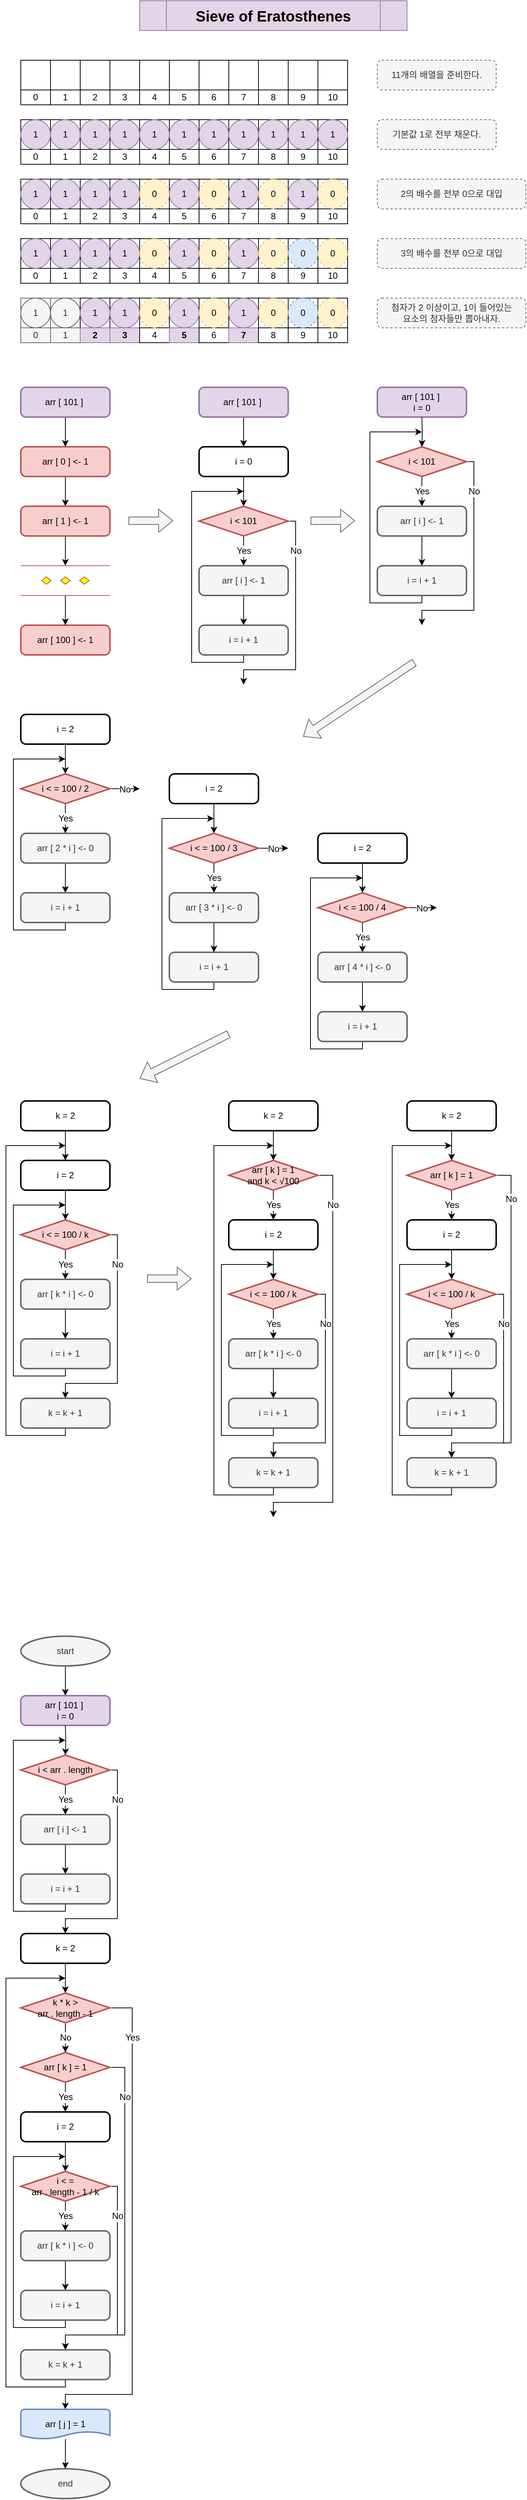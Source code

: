 <mxfile version="19.0.3" type="device"><diagram id="F-nYUub-hNE9XYzv5JZw" name="Page-1"><mxGraphModel dx="1422" dy="857" grid="1" gridSize="10" guides="1" tooltips="1" connect="1" arrows="1" fold="1" page="1" pageScale="1" pageWidth="850" pageHeight="1100" math="0" shadow="0"><root><mxCell id="0"/><mxCell id="1" parent="0"/><mxCell id="-WK3Cizb8qAP4ZKRzKTq-1" value="Sieve of Eratosthenes" style="shape=process;whiteSpace=wrap;html=1;backgroundOutline=1;fontStyle=1;fontSize=20;fillColor=#e1d5e7;strokeColor=#9673a6;" vertex="1" parent="1"><mxGeometry x="240" y="40" width="360" height="40" as="geometry"/></mxCell><mxCell id="-WK3Cizb8qAP4ZKRzKTq-2" value="" style="rounded=0;whiteSpace=wrap;html=1;fontSize=20;" vertex="1" parent="1"><mxGeometry x="80" y="120" width="40" height="40" as="geometry"/></mxCell><mxCell id="-WK3Cizb8qAP4ZKRzKTq-3" value="0" style="rounded=0;whiteSpace=wrap;html=1;fontSize=12;" vertex="1" parent="1"><mxGeometry x="80" y="160" width="40" height="20" as="geometry"/></mxCell><mxCell id="-WK3Cizb8qAP4ZKRzKTq-4" value="" style="rounded=0;whiteSpace=wrap;html=1;fontSize=20;" vertex="1" parent="1"><mxGeometry x="120" y="120" width="40" height="40" as="geometry"/></mxCell><mxCell id="-WK3Cizb8qAP4ZKRzKTq-5" value="1" style="rounded=0;whiteSpace=wrap;html=1;fontSize=12;" vertex="1" parent="1"><mxGeometry x="120" y="160" width="40" height="20" as="geometry"/></mxCell><mxCell id="-WK3Cizb8qAP4ZKRzKTq-6" value="" style="rounded=0;whiteSpace=wrap;html=1;fontSize=20;" vertex="1" parent="1"><mxGeometry x="160" y="120" width="40" height="40" as="geometry"/></mxCell><mxCell id="-WK3Cizb8qAP4ZKRzKTq-7" value="2" style="rounded=0;whiteSpace=wrap;html=1;fontSize=12;" vertex="1" parent="1"><mxGeometry x="160" y="160" width="40" height="20" as="geometry"/></mxCell><mxCell id="-WK3Cizb8qAP4ZKRzKTq-8" value="" style="rounded=0;whiteSpace=wrap;html=1;fontSize=20;" vertex="1" parent="1"><mxGeometry x="200" y="120" width="40" height="40" as="geometry"/></mxCell><mxCell id="-WK3Cizb8qAP4ZKRzKTq-10" value="" style="rounded=0;whiteSpace=wrap;html=1;fontSize=20;" vertex="1" parent="1"><mxGeometry x="240" y="120" width="40" height="40" as="geometry"/></mxCell><mxCell id="-WK3Cizb8qAP4ZKRzKTq-12" value="" style="rounded=0;whiteSpace=wrap;html=1;fontSize=20;" vertex="1" parent="1"><mxGeometry x="280" y="120" width="40" height="40" as="geometry"/></mxCell><mxCell id="-WK3Cizb8qAP4ZKRzKTq-14" value="" style="rounded=0;whiteSpace=wrap;html=1;fontSize=20;" vertex="1" parent="1"><mxGeometry x="320" y="120" width="40" height="40" as="geometry"/></mxCell><mxCell id="-WK3Cizb8qAP4ZKRzKTq-16" value="" style="rounded=0;whiteSpace=wrap;html=1;fontSize=20;" vertex="1" parent="1"><mxGeometry x="360" y="120" width="40" height="40" as="geometry"/></mxCell><mxCell id="-WK3Cizb8qAP4ZKRzKTq-18" value="" style="rounded=0;whiteSpace=wrap;html=1;fontSize=20;" vertex="1" parent="1"><mxGeometry x="400" y="120" width="40" height="40" as="geometry"/></mxCell><mxCell id="-WK3Cizb8qAP4ZKRzKTq-20" value="" style="rounded=0;whiteSpace=wrap;html=1;fontSize=20;" vertex="1" parent="1"><mxGeometry x="440" y="120" width="40" height="40" as="geometry"/></mxCell><mxCell id="-WK3Cizb8qAP4ZKRzKTq-22" value="" style="rounded=0;whiteSpace=wrap;html=1;fontSize=20;" vertex="1" parent="1"><mxGeometry x="480" y="120" width="40" height="40" as="geometry"/></mxCell><mxCell id="-WK3Cizb8qAP4ZKRzKTq-24" value="3" style="rounded=0;whiteSpace=wrap;html=1;fontSize=12;" vertex="1" parent="1"><mxGeometry x="200" y="160" width="40" height="20" as="geometry"/></mxCell><mxCell id="-WK3Cizb8qAP4ZKRzKTq-25" value="4" style="rounded=0;whiteSpace=wrap;html=1;fontSize=12;" vertex="1" parent="1"><mxGeometry x="240" y="160" width="40" height="20" as="geometry"/></mxCell><mxCell id="-WK3Cizb8qAP4ZKRzKTq-26" value="5" style="rounded=0;whiteSpace=wrap;html=1;fontSize=12;" vertex="1" parent="1"><mxGeometry x="280" y="160" width="40" height="20" as="geometry"/></mxCell><mxCell id="-WK3Cizb8qAP4ZKRzKTq-27" value="6" style="rounded=0;whiteSpace=wrap;html=1;fontSize=12;" vertex="1" parent="1"><mxGeometry x="320" y="160" width="40" height="20" as="geometry"/></mxCell><mxCell id="-WK3Cizb8qAP4ZKRzKTq-28" value="7" style="rounded=0;whiteSpace=wrap;html=1;fontSize=12;" vertex="1" parent="1"><mxGeometry x="360" y="160" width="40" height="20" as="geometry"/></mxCell><mxCell id="-WK3Cizb8qAP4ZKRzKTq-29" value="8" style="rounded=0;whiteSpace=wrap;html=1;fontSize=12;" vertex="1" parent="1"><mxGeometry x="400" y="160" width="40" height="20" as="geometry"/></mxCell><mxCell id="-WK3Cizb8qAP4ZKRzKTq-30" value="9" style="rounded=0;whiteSpace=wrap;html=1;fontSize=12;" vertex="1" parent="1"><mxGeometry x="440" y="160" width="40" height="20" as="geometry"/></mxCell><mxCell id="-WK3Cizb8qAP4ZKRzKTq-31" value="10" style="rounded=0;whiteSpace=wrap;html=1;fontSize=12;" vertex="1" parent="1"><mxGeometry x="480" y="160" width="40" height="20" as="geometry"/></mxCell><mxCell id="-WK3Cizb8qAP4ZKRzKTq-54" value="" style="rounded=0;whiteSpace=wrap;html=1;fontSize=20;" vertex="1" parent="1"><mxGeometry x="80" y="200" width="40" height="40" as="geometry"/></mxCell><mxCell id="-WK3Cizb8qAP4ZKRzKTq-55" value="0" style="rounded=0;whiteSpace=wrap;html=1;fontSize=12;" vertex="1" parent="1"><mxGeometry x="80" y="240" width="40" height="20" as="geometry"/></mxCell><mxCell id="-WK3Cizb8qAP4ZKRzKTq-56" value="" style="rounded=0;whiteSpace=wrap;html=1;fontSize=20;" vertex="1" parent="1"><mxGeometry x="120" y="200" width="40" height="40" as="geometry"/></mxCell><mxCell id="-WK3Cizb8qAP4ZKRzKTq-57" value="1" style="rounded=0;whiteSpace=wrap;html=1;fontSize=12;" vertex="1" parent="1"><mxGeometry x="120" y="240" width="40" height="20" as="geometry"/></mxCell><mxCell id="-WK3Cizb8qAP4ZKRzKTq-58" value="" style="rounded=0;whiteSpace=wrap;html=1;fontSize=20;" vertex="1" parent="1"><mxGeometry x="160" y="200" width="40" height="40" as="geometry"/></mxCell><mxCell id="-WK3Cizb8qAP4ZKRzKTq-59" value="2" style="rounded=0;whiteSpace=wrap;html=1;fontSize=12;" vertex="1" parent="1"><mxGeometry x="160" y="240" width="40" height="20" as="geometry"/></mxCell><mxCell id="-WK3Cizb8qAP4ZKRzKTq-60" value="" style="rounded=0;whiteSpace=wrap;html=1;fontSize=20;" vertex="1" parent="1"><mxGeometry x="200" y="200" width="40" height="40" as="geometry"/></mxCell><mxCell id="-WK3Cizb8qAP4ZKRzKTq-61" value="" style="rounded=0;whiteSpace=wrap;html=1;fontSize=20;" vertex="1" parent="1"><mxGeometry x="240" y="200" width="40" height="40" as="geometry"/></mxCell><mxCell id="-WK3Cizb8qAP4ZKRzKTq-62" value="" style="rounded=0;whiteSpace=wrap;html=1;fontSize=20;" vertex="1" parent="1"><mxGeometry x="280" y="200" width="40" height="40" as="geometry"/></mxCell><mxCell id="-WK3Cizb8qAP4ZKRzKTq-63" value="" style="rounded=0;whiteSpace=wrap;html=1;fontSize=20;" vertex="1" parent="1"><mxGeometry x="320" y="200" width="40" height="40" as="geometry"/></mxCell><mxCell id="-WK3Cizb8qAP4ZKRzKTq-64" value="" style="rounded=0;whiteSpace=wrap;html=1;fontSize=20;" vertex="1" parent="1"><mxGeometry x="360" y="200" width="40" height="40" as="geometry"/></mxCell><mxCell id="-WK3Cizb8qAP4ZKRzKTq-65" value="" style="rounded=0;whiteSpace=wrap;html=1;fontSize=20;" vertex="1" parent="1"><mxGeometry x="400" y="200" width="40" height="40" as="geometry"/></mxCell><mxCell id="-WK3Cizb8qAP4ZKRzKTq-66" value="" style="rounded=0;whiteSpace=wrap;html=1;fontSize=20;" vertex="1" parent="1"><mxGeometry x="440" y="200" width="40" height="40" as="geometry"/></mxCell><mxCell id="-WK3Cizb8qAP4ZKRzKTq-67" value="" style="rounded=0;whiteSpace=wrap;html=1;fontSize=20;" vertex="1" parent="1"><mxGeometry x="480" y="200" width="40" height="40" as="geometry"/></mxCell><mxCell id="-WK3Cizb8qAP4ZKRzKTq-68" value="3" style="rounded=0;whiteSpace=wrap;html=1;fontSize=12;" vertex="1" parent="1"><mxGeometry x="200" y="240" width="40" height="20" as="geometry"/></mxCell><mxCell id="-WK3Cizb8qAP4ZKRzKTq-69" value="4" style="rounded=0;whiteSpace=wrap;html=1;fontSize=12;" vertex="1" parent="1"><mxGeometry x="240" y="240" width="40" height="20" as="geometry"/></mxCell><mxCell id="-WK3Cizb8qAP4ZKRzKTq-70" value="5" style="rounded=0;whiteSpace=wrap;html=1;fontSize=12;" vertex="1" parent="1"><mxGeometry x="280" y="240" width="40" height="20" as="geometry"/></mxCell><mxCell id="-WK3Cizb8qAP4ZKRzKTq-71" value="6" style="rounded=0;whiteSpace=wrap;html=1;fontSize=12;" vertex="1" parent="1"><mxGeometry x="320" y="240" width="40" height="20" as="geometry"/></mxCell><mxCell id="-WK3Cizb8qAP4ZKRzKTq-72" value="7" style="rounded=0;whiteSpace=wrap;html=1;fontSize=12;" vertex="1" parent="1"><mxGeometry x="360" y="240" width="40" height="20" as="geometry"/></mxCell><mxCell id="-WK3Cizb8qAP4ZKRzKTq-73" value="8" style="rounded=0;whiteSpace=wrap;html=1;fontSize=12;" vertex="1" parent="1"><mxGeometry x="400" y="240" width="40" height="20" as="geometry"/></mxCell><mxCell id="-WK3Cizb8qAP4ZKRzKTq-74" value="9" style="rounded=0;whiteSpace=wrap;html=1;fontSize=12;" vertex="1" parent="1"><mxGeometry x="440" y="240" width="40" height="20" as="geometry"/></mxCell><mxCell id="-WK3Cizb8qAP4ZKRzKTq-75" value="10" style="rounded=0;whiteSpace=wrap;html=1;fontSize=12;" vertex="1" parent="1"><mxGeometry x="480" y="240" width="40" height="20" as="geometry"/></mxCell><mxCell id="-WK3Cizb8qAP4ZKRzKTq-32" value="1" style="ellipse;whiteSpace=wrap;html=1;aspect=fixed;fontSize=12;fillColor=#e1d5e7;strokeColor=#9673a6;" vertex="1" parent="1"><mxGeometry x="80" y="200" width="40" height="40" as="geometry"/></mxCell><mxCell id="-WK3Cizb8qAP4ZKRzKTq-33" value="1" style="ellipse;whiteSpace=wrap;html=1;aspect=fixed;fontSize=12;fillColor=#e1d5e7;strokeColor=#9673a6;" vertex="1" parent="1"><mxGeometry x="120" y="200" width="40" height="40" as="geometry"/></mxCell><mxCell id="-WK3Cizb8qAP4ZKRzKTq-34" value="1" style="ellipse;whiteSpace=wrap;html=1;aspect=fixed;fontSize=12;fillColor=#e1d5e7;strokeColor=#9673a6;" vertex="1" parent="1"><mxGeometry x="160" y="200" width="40" height="40" as="geometry"/></mxCell><mxCell id="-WK3Cizb8qAP4ZKRzKTq-35" value="1" style="ellipse;whiteSpace=wrap;html=1;aspect=fixed;fontSize=12;fillColor=#e1d5e7;strokeColor=#9673a6;" vertex="1" parent="1"><mxGeometry x="200" y="200" width="40" height="40" as="geometry"/></mxCell><mxCell id="-WK3Cizb8qAP4ZKRzKTq-36" value="1" style="ellipse;whiteSpace=wrap;html=1;aspect=fixed;fontSize=12;fillColor=#e1d5e7;strokeColor=#9673a6;" vertex="1" parent="1"><mxGeometry x="240" y="200" width="40" height="40" as="geometry"/></mxCell><mxCell id="-WK3Cizb8qAP4ZKRzKTq-37" value="1" style="ellipse;whiteSpace=wrap;html=1;aspect=fixed;fontSize=12;fillColor=#e1d5e7;strokeColor=#9673a6;" vertex="1" parent="1"><mxGeometry x="280" y="200" width="40" height="40" as="geometry"/></mxCell><mxCell id="-WK3Cizb8qAP4ZKRzKTq-38" value="1" style="ellipse;whiteSpace=wrap;html=1;aspect=fixed;fontSize=12;fillColor=#e1d5e7;strokeColor=#9673a6;" vertex="1" parent="1"><mxGeometry x="320" y="200" width="40" height="40" as="geometry"/></mxCell><mxCell id="-WK3Cizb8qAP4ZKRzKTq-39" value="1" style="ellipse;whiteSpace=wrap;html=1;aspect=fixed;fontSize=12;fillColor=#e1d5e7;strokeColor=#9673a6;" vertex="1" parent="1"><mxGeometry x="360" y="200" width="40" height="40" as="geometry"/></mxCell><mxCell id="-WK3Cizb8qAP4ZKRzKTq-40" value="1" style="ellipse;whiteSpace=wrap;html=1;aspect=fixed;fontSize=12;fillColor=#e1d5e7;strokeColor=#9673a6;" vertex="1" parent="1"><mxGeometry x="400" y="200" width="40" height="40" as="geometry"/></mxCell><mxCell id="-WK3Cizb8qAP4ZKRzKTq-41" value="1" style="ellipse;whiteSpace=wrap;html=1;aspect=fixed;fontSize=12;fillColor=#e1d5e7;strokeColor=#9673a6;" vertex="1" parent="1"><mxGeometry x="440" y="200" width="40" height="40" as="geometry"/></mxCell><mxCell id="-WK3Cizb8qAP4ZKRzKTq-42" value="1" style="ellipse;whiteSpace=wrap;html=1;aspect=fixed;fontSize=12;fillColor=#e1d5e7;strokeColor=#9673a6;" vertex="1" parent="1"><mxGeometry x="480" y="200" width="40" height="40" as="geometry"/></mxCell><mxCell id="-WK3Cizb8qAP4ZKRzKTq-76" value="11개의 배열을 준비한다." style="rounded=1;whiteSpace=wrap;html=1;fontSize=12;fillColor=#f5f5f5;fontColor=#333333;strokeColor=#666666;dashed=1;" vertex="1" parent="1"><mxGeometry x="560" y="120" width="160" height="40" as="geometry"/></mxCell><mxCell id="-WK3Cizb8qAP4ZKRzKTq-77" value="기본값 1로 전부 채운다." style="rounded=1;whiteSpace=wrap;html=1;fontSize=12;fillColor=#f5f5f5;fontColor=#333333;strokeColor=#666666;dashed=1;" vertex="1" parent="1"><mxGeometry x="560" y="200" width="160" height="40" as="geometry"/></mxCell><mxCell id="-WK3Cizb8qAP4ZKRzKTq-78" value="" style="rounded=0;whiteSpace=wrap;html=1;fontSize=20;" vertex="1" parent="1"><mxGeometry x="80" y="280" width="40" height="40" as="geometry"/></mxCell><mxCell id="-WK3Cizb8qAP4ZKRzKTq-79" value="0" style="rounded=0;whiteSpace=wrap;html=1;fontSize=12;" vertex="1" parent="1"><mxGeometry x="80" y="320" width="40" height="20" as="geometry"/></mxCell><mxCell id="-WK3Cizb8qAP4ZKRzKTq-80" value="" style="rounded=0;whiteSpace=wrap;html=1;fontSize=20;" vertex="1" parent="1"><mxGeometry x="120" y="280" width="40" height="40" as="geometry"/></mxCell><mxCell id="-WK3Cizb8qAP4ZKRzKTq-81" value="1" style="rounded=0;whiteSpace=wrap;html=1;fontSize=12;" vertex="1" parent="1"><mxGeometry x="120" y="320" width="40" height="20" as="geometry"/></mxCell><mxCell id="-WK3Cizb8qAP4ZKRzKTq-82" value="" style="rounded=0;whiteSpace=wrap;html=1;fontSize=20;" vertex="1" parent="1"><mxGeometry x="160" y="280" width="40" height="40" as="geometry"/></mxCell><mxCell id="-WK3Cizb8qAP4ZKRzKTq-83" value="2" style="rounded=0;whiteSpace=wrap;html=1;fontSize=12;" vertex="1" parent="1"><mxGeometry x="160" y="320" width="40" height="20" as="geometry"/></mxCell><mxCell id="-WK3Cizb8qAP4ZKRzKTq-84" value="" style="rounded=0;whiteSpace=wrap;html=1;fontSize=20;" vertex="1" parent="1"><mxGeometry x="200" y="280" width="40" height="40" as="geometry"/></mxCell><mxCell id="-WK3Cizb8qAP4ZKRzKTq-85" value="" style="rounded=0;whiteSpace=wrap;html=1;fontSize=20;" vertex="1" parent="1"><mxGeometry x="240" y="280" width="40" height="40" as="geometry"/></mxCell><mxCell id="-WK3Cizb8qAP4ZKRzKTq-86" value="" style="rounded=0;whiteSpace=wrap;html=1;fontSize=20;" vertex="1" parent="1"><mxGeometry x="280" y="280" width="40" height="40" as="geometry"/></mxCell><mxCell id="-WK3Cizb8qAP4ZKRzKTq-87" value="" style="rounded=0;whiteSpace=wrap;html=1;fontSize=20;" vertex="1" parent="1"><mxGeometry x="320" y="280" width="40" height="40" as="geometry"/></mxCell><mxCell id="-WK3Cizb8qAP4ZKRzKTq-88" value="" style="rounded=0;whiteSpace=wrap;html=1;fontSize=20;" vertex="1" parent="1"><mxGeometry x="360" y="280" width="40" height="40" as="geometry"/></mxCell><mxCell id="-WK3Cizb8qAP4ZKRzKTq-89" value="" style="rounded=0;whiteSpace=wrap;html=1;fontSize=20;" vertex="1" parent="1"><mxGeometry x="400" y="280" width="40" height="40" as="geometry"/></mxCell><mxCell id="-WK3Cizb8qAP4ZKRzKTq-90" value="" style="rounded=0;whiteSpace=wrap;html=1;fontSize=20;" vertex="1" parent="1"><mxGeometry x="440" y="280" width="40" height="40" as="geometry"/></mxCell><mxCell id="-WK3Cizb8qAP4ZKRzKTq-91" value="" style="rounded=0;whiteSpace=wrap;html=1;fontSize=20;" vertex="1" parent="1"><mxGeometry x="480" y="280" width="40" height="40" as="geometry"/></mxCell><mxCell id="-WK3Cizb8qAP4ZKRzKTq-92" value="3" style="rounded=0;whiteSpace=wrap;html=1;fontSize=12;" vertex="1" parent="1"><mxGeometry x="200" y="320" width="40" height="20" as="geometry"/></mxCell><mxCell id="-WK3Cizb8qAP4ZKRzKTq-93" value="4" style="rounded=0;whiteSpace=wrap;html=1;fontSize=12;" vertex="1" parent="1"><mxGeometry x="240" y="320" width="40" height="20" as="geometry"/></mxCell><mxCell id="-WK3Cizb8qAP4ZKRzKTq-94" value="5" style="rounded=0;whiteSpace=wrap;html=1;fontSize=12;" vertex="1" parent="1"><mxGeometry x="280" y="320" width="40" height="20" as="geometry"/></mxCell><mxCell id="-WK3Cizb8qAP4ZKRzKTq-95" value="6" style="rounded=0;whiteSpace=wrap;html=1;fontSize=12;" vertex="1" parent="1"><mxGeometry x="320" y="320" width="40" height="20" as="geometry"/></mxCell><mxCell id="-WK3Cizb8qAP4ZKRzKTq-96" value="7" style="rounded=0;whiteSpace=wrap;html=1;fontSize=12;" vertex="1" parent="1"><mxGeometry x="360" y="320" width="40" height="20" as="geometry"/></mxCell><mxCell id="-WK3Cizb8qAP4ZKRzKTq-97" value="8" style="rounded=0;whiteSpace=wrap;html=1;fontSize=12;" vertex="1" parent="1"><mxGeometry x="400" y="320" width="40" height="20" as="geometry"/></mxCell><mxCell id="-WK3Cizb8qAP4ZKRzKTq-98" value="9" style="rounded=0;whiteSpace=wrap;html=1;fontSize=12;" vertex="1" parent="1"><mxGeometry x="440" y="320" width="40" height="20" as="geometry"/></mxCell><mxCell id="-WK3Cizb8qAP4ZKRzKTq-99" value="10" style="rounded=0;whiteSpace=wrap;html=1;fontSize=12;" vertex="1" parent="1"><mxGeometry x="480" y="320" width="40" height="20" as="geometry"/></mxCell><mxCell id="-WK3Cizb8qAP4ZKRzKTq-100" value="1" style="ellipse;whiteSpace=wrap;html=1;aspect=fixed;fontSize=12;fillColor=#e1d5e7;strokeColor=#9673a6;" vertex="1" parent="1"><mxGeometry x="80" y="280" width="40" height="40" as="geometry"/></mxCell><mxCell id="-WK3Cizb8qAP4ZKRzKTq-101" value="1" style="ellipse;whiteSpace=wrap;html=1;aspect=fixed;fontSize=12;fillColor=#e1d5e7;strokeColor=#9673a6;" vertex="1" parent="1"><mxGeometry x="120" y="280" width="40" height="40" as="geometry"/></mxCell><mxCell id="-WK3Cizb8qAP4ZKRzKTq-102" value="1" style="ellipse;whiteSpace=wrap;html=1;aspect=fixed;fontSize=12;fillColor=#e1d5e7;strokeColor=#9673a6;" vertex="1" parent="1"><mxGeometry x="160" y="280" width="40" height="40" as="geometry"/></mxCell><mxCell id="-WK3Cizb8qAP4ZKRzKTq-103" value="1" style="ellipse;whiteSpace=wrap;html=1;aspect=fixed;fontSize=12;fillColor=#e1d5e7;strokeColor=#9673a6;" vertex="1" parent="1"><mxGeometry x="200" y="280" width="40" height="40" as="geometry"/></mxCell><mxCell id="-WK3Cizb8qAP4ZKRzKTq-104" value="0" style="ellipse;whiteSpace=wrap;html=1;aspect=fixed;fontSize=12;fillColor=#fff2cc;strokeColor=#d6b656;dashed=1;" vertex="1" parent="1"><mxGeometry x="240" y="280" width="40" height="40" as="geometry"/></mxCell><mxCell id="-WK3Cizb8qAP4ZKRzKTq-105" value="1" style="ellipse;whiteSpace=wrap;html=1;aspect=fixed;fontSize=12;fillColor=#e1d5e7;strokeColor=#9673a6;" vertex="1" parent="1"><mxGeometry x="280" y="280" width="40" height="40" as="geometry"/></mxCell><mxCell id="-WK3Cizb8qAP4ZKRzKTq-106" value="0" style="ellipse;whiteSpace=wrap;html=1;aspect=fixed;fontSize=12;fillColor=#fff2cc;strokeColor=#d6b656;dashed=1;" vertex="1" parent="1"><mxGeometry x="320" y="280" width="40" height="40" as="geometry"/></mxCell><mxCell id="-WK3Cizb8qAP4ZKRzKTq-107" value="1" style="ellipse;whiteSpace=wrap;html=1;aspect=fixed;fontSize=12;fillColor=#e1d5e7;strokeColor=#9673a6;" vertex="1" parent="1"><mxGeometry x="360" y="280" width="40" height="40" as="geometry"/></mxCell><mxCell id="-WK3Cizb8qAP4ZKRzKTq-108" value="0" style="ellipse;whiteSpace=wrap;html=1;aspect=fixed;fontSize=12;fillColor=#fff2cc;strokeColor=#d6b656;dashed=1;" vertex="1" parent="1"><mxGeometry x="400" y="280" width="40" height="40" as="geometry"/></mxCell><mxCell id="-WK3Cizb8qAP4ZKRzKTq-109" value="1" style="ellipse;whiteSpace=wrap;html=1;aspect=fixed;fontSize=12;fillColor=#e1d5e7;strokeColor=#9673a6;" vertex="1" parent="1"><mxGeometry x="440" y="280" width="40" height="40" as="geometry"/></mxCell><mxCell id="-WK3Cizb8qAP4ZKRzKTq-110" value="0" style="ellipse;whiteSpace=wrap;html=1;aspect=fixed;fontSize=12;fillColor=#fff2cc;strokeColor=#d6b656;dashed=1;" vertex="1" parent="1"><mxGeometry x="480" y="280" width="40" height="40" as="geometry"/></mxCell><mxCell id="-WK3Cizb8qAP4ZKRzKTq-111" value="" style="rounded=0;whiteSpace=wrap;html=1;fontSize=20;" vertex="1" parent="1"><mxGeometry x="80" y="360" width="40" height="40" as="geometry"/></mxCell><mxCell id="-WK3Cizb8qAP4ZKRzKTq-112" value="0" style="rounded=0;whiteSpace=wrap;html=1;fontSize=12;" vertex="1" parent="1"><mxGeometry x="80" y="400" width="40" height="20" as="geometry"/></mxCell><mxCell id="-WK3Cizb8qAP4ZKRzKTq-113" value="" style="rounded=0;whiteSpace=wrap;html=1;fontSize=20;" vertex="1" parent="1"><mxGeometry x="120" y="360" width="40" height="40" as="geometry"/></mxCell><mxCell id="-WK3Cizb8qAP4ZKRzKTq-114" value="1" style="rounded=0;whiteSpace=wrap;html=1;fontSize=12;" vertex="1" parent="1"><mxGeometry x="120" y="400" width="40" height="20" as="geometry"/></mxCell><mxCell id="-WK3Cizb8qAP4ZKRzKTq-115" value="" style="rounded=0;whiteSpace=wrap;html=1;fontSize=20;" vertex="1" parent="1"><mxGeometry x="160" y="360" width="40" height="40" as="geometry"/></mxCell><mxCell id="-WK3Cizb8qAP4ZKRzKTq-116" value="2" style="rounded=0;whiteSpace=wrap;html=1;fontSize=12;" vertex="1" parent="1"><mxGeometry x="160" y="400" width="40" height="20" as="geometry"/></mxCell><mxCell id="-WK3Cizb8qAP4ZKRzKTq-117" value="" style="rounded=0;whiteSpace=wrap;html=1;fontSize=20;" vertex="1" parent="1"><mxGeometry x="200" y="360" width="40" height="40" as="geometry"/></mxCell><mxCell id="-WK3Cizb8qAP4ZKRzKTq-118" value="" style="rounded=0;whiteSpace=wrap;html=1;fontSize=20;" vertex="1" parent="1"><mxGeometry x="240" y="360" width="40" height="40" as="geometry"/></mxCell><mxCell id="-WK3Cizb8qAP4ZKRzKTq-119" value="" style="rounded=0;whiteSpace=wrap;html=1;fontSize=20;" vertex="1" parent="1"><mxGeometry x="280" y="360" width="40" height="40" as="geometry"/></mxCell><mxCell id="-WK3Cizb8qAP4ZKRzKTq-120" value="" style="rounded=0;whiteSpace=wrap;html=1;fontSize=20;" vertex="1" parent="1"><mxGeometry x="320" y="360" width="40" height="40" as="geometry"/></mxCell><mxCell id="-WK3Cizb8qAP4ZKRzKTq-121" value="" style="rounded=0;whiteSpace=wrap;html=1;fontSize=20;" vertex="1" parent="1"><mxGeometry x="360" y="360" width="40" height="40" as="geometry"/></mxCell><mxCell id="-WK3Cizb8qAP4ZKRzKTq-122" value="" style="rounded=0;whiteSpace=wrap;html=1;fontSize=20;" vertex="1" parent="1"><mxGeometry x="400" y="360" width="40" height="40" as="geometry"/></mxCell><mxCell id="-WK3Cizb8qAP4ZKRzKTq-123" value="" style="rounded=0;whiteSpace=wrap;html=1;fontSize=20;" vertex="1" parent="1"><mxGeometry x="440" y="360" width="40" height="40" as="geometry"/></mxCell><mxCell id="-WK3Cizb8qAP4ZKRzKTq-124" value="" style="rounded=0;whiteSpace=wrap;html=1;fontSize=20;" vertex="1" parent="1"><mxGeometry x="480" y="360" width="40" height="40" as="geometry"/></mxCell><mxCell id="-WK3Cizb8qAP4ZKRzKTq-125" value="3" style="rounded=0;whiteSpace=wrap;html=1;fontSize=12;" vertex="1" parent="1"><mxGeometry x="200" y="400" width="40" height="20" as="geometry"/></mxCell><mxCell id="-WK3Cizb8qAP4ZKRzKTq-126" value="4" style="rounded=0;whiteSpace=wrap;html=1;fontSize=12;" vertex="1" parent="1"><mxGeometry x="240" y="400" width="40" height="20" as="geometry"/></mxCell><mxCell id="-WK3Cizb8qAP4ZKRzKTq-127" value="5" style="rounded=0;whiteSpace=wrap;html=1;fontSize=12;" vertex="1" parent="1"><mxGeometry x="280" y="400" width="40" height="20" as="geometry"/></mxCell><mxCell id="-WK3Cizb8qAP4ZKRzKTq-128" value="6" style="rounded=0;whiteSpace=wrap;html=1;fontSize=12;" vertex="1" parent="1"><mxGeometry x="320" y="400" width="40" height="20" as="geometry"/></mxCell><mxCell id="-WK3Cizb8qAP4ZKRzKTq-129" value="7" style="rounded=0;whiteSpace=wrap;html=1;fontSize=12;" vertex="1" parent="1"><mxGeometry x="360" y="400" width="40" height="20" as="geometry"/></mxCell><mxCell id="-WK3Cizb8qAP4ZKRzKTq-130" value="8" style="rounded=0;whiteSpace=wrap;html=1;fontSize=12;" vertex="1" parent="1"><mxGeometry x="400" y="400" width="40" height="20" as="geometry"/></mxCell><mxCell id="-WK3Cizb8qAP4ZKRzKTq-131" value="9" style="rounded=0;whiteSpace=wrap;html=1;fontSize=12;" vertex="1" parent="1"><mxGeometry x="440" y="400" width="40" height="20" as="geometry"/></mxCell><mxCell id="-WK3Cizb8qAP4ZKRzKTq-132" value="10" style="rounded=0;whiteSpace=wrap;html=1;fontSize=12;" vertex="1" parent="1"><mxGeometry x="480" y="400" width="40" height="20" as="geometry"/></mxCell><mxCell id="-WK3Cizb8qAP4ZKRzKTq-133" value="1" style="ellipse;whiteSpace=wrap;html=1;aspect=fixed;fontSize=12;fillColor=#e1d5e7;strokeColor=#9673a6;" vertex="1" parent="1"><mxGeometry x="80" y="360" width="40" height="40" as="geometry"/></mxCell><mxCell id="-WK3Cizb8qAP4ZKRzKTq-134" value="1" style="ellipse;whiteSpace=wrap;html=1;aspect=fixed;fontSize=12;fillColor=#e1d5e7;strokeColor=#9673a6;" vertex="1" parent="1"><mxGeometry x="120" y="360" width="40" height="40" as="geometry"/></mxCell><mxCell id="-WK3Cizb8qAP4ZKRzKTq-135" value="1" style="ellipse;whiteSpace=wrap;html=1;aspect=fixed;fontSize=12;fillColor=#e1d5e7;strokeColor=#9673a6;" vertex="1" parent="1"><mxGeometry x="160" y="360" width="40" height="40" as="geometry"/></mxCell><mxCell id="-WK3Cizb8qAP4ZKRzKTq-136" value="1" style="ellipse;whiteSpace=wrap;html=1;aspect=fixed;fontSize=12;fillColor=#e1d5e7;strokeColor=#9673a6;" vertex="1" parent="1"><mxGeometry x="200" y="360" width="40" height="40" as="geometry"/></mxCell><mxCell id="-WK3Cizb8qAP4ZKRzKTq-137" value="0" style="ellipse;whiteSpace=wrap;html=1;aspect=fixed;fontSize=12;fillColor=#fff2cc;strokeColor=#d6b656;dashed=1;" vertex="1" parent="1"><mxGeometry x="240" y="360" width="40" height="40" as="geometry"/></mxCell><mxCell id="-WK3Cizb8qAP4ZKRzKTq-138" value="1" style="ellipse;whiteSpace=wrap;html=1;aspect=fixed;fontSize=12;fillColor=#e1d5e7;strokeColor=#9673a6;" vertex="1" parent="1"><mxGeometry x="280" y="360" width="40" height="40" as="geometry"/></mxCell><mxCell id="-WK3Cizb8qAP4ZKRzKTq-139" value="0" style="ellipse;whiteSpace=wrap;html=1;aspect=fixed;fontSize=12;fillColor=#fff2cc;strokeColor=#d6b656;dashed=1;" vertex="1" parent="1"><mxGeometry x="320" y="360" width="40" height="40" as="geometry"/></mxCell><mxCell id="-WK3Cizb8qAP4ZKRzKTq-140" value="1" style="ellipse;whiteSpace=wrap;html=1;aspect=fixed;fontSize=12;fillColor=#e1d5e7;strokeColor=#9673a6;" vertex="1" parent="1"><mxGeometry x="360" y="360" width="40" height="40" as="geometry"/></mxCell><mxCell id="-WK3Cizb8qAP4ZKRzKTq-141" value="0" style="ellipse;whiteSpace=wrap;html=1;aspect=fixed;fontSize=12;fillColor=#fff2cc;strokeColor=#d6b656;dashed=1;" vertex="1" parent="1"><mxGeometry x="400" y="360" width="40" height="40" as="geometry"/></mxCell><mxCell id="-WK3Cizb8qAP4ZKRzKTq-142" value="0" style="ellipse;whiteSpace=wrap;html=1;aspect=fixed;fontSize=12;fillColor=#dae8fc;strokeColor=#6c8ebf;dashed=1;" vertex="1" parent="1"><mxGeometry x="440" y="360" width="40" height="40" as="geometry"/></mxCell><mxCell id="-WK3Cizb8qAP4ZKRzKTq-143" value="0" style="ellipse;whiteSpace=wrap;html=1;aspect=fixed;fontSize=12;fillColor=#fff2cc;strokeColor=#d6b656;dashed=1;" vertex="1" parent="1"><mxGeometry x="480" y="360" width="40" height="40" as="geometry"/></mxCell><mxCell id="-WK3Cizb8qAP4ZKRzKTq-144" value="2의 배수를 전부 0으로 대입" style="rounded=1;whiteSpace=wrap;html=1;fontSize=12;fillColor=#f5f5f5;fontColor=#333333;strokeColor=#666666;dashed=1;" vertex="1" parent="1"><mxGeometry x="560" y="280" width="200" height="40" as="geometry"/></mxCell><mxCell id="-WK3Cizb8qAP4ZKRzKTq-145" value="3의 배수를 전부 0으로 대입" style="rounded=1;whiteSpace=wrap;html=1;fontSize=12;fillColor=#f5f5f5;fontColor=#333333;strokeColor=#666666;dashed=1;" vertex="1" parent="1"><mxGeometry x="560" y="360" width="200" height="40" as="geometry"/></mxCell><mxCell id="-WK3Cizb8qAP4ZKRzKTq-146" value="" style="rounded=0;whiteSpace=wrap;html=1;fontSize=20;fillColor=#f5f5f5;strokeColor=#666666;fontColor=#333333;" vertex="1" parent="1"><mxGeometry x="80" y="440" width="40" height="40" as="geometry"/></mxCell><mxCell id="-WK3Cizb8qAP4ZKRzKTq-147" value="0" style="rounded=0;whiteSpace=wrap;html=1;fontSize=12;fillColor=#f5f5f5;strokeColor=#666666;fontColor=#333333;" vertex="1" parent="1"><mxGeometry x="80" y="480" width="40" height="20" as="geometry"/></mxCell><mxCell id="-WK3Cizb8qAP4ZKRzKTq-148" value="" style="rounded=0;whiteSpace=wrap;html=1;fontSize=20;fillColor=#f5f5f5;strokeColor=#666666;fontColor=#333333;" vertex="1" parent="1"><mxGeometry x="120" y="440" width="40" height="40" as="geometry"/></mxCell><mxCell id="-WK3Cizb8qAP4ZKRzKTq-149" value="1" style="rounded=0;whiteSpace=wrap;html=1;fontSize=12;fillColor=#f5f5f5;strokeColor=#666666;fontColor=#333333;" vertex="1" parent="1"><mxGeometry x="120" y="480" width="40" height="20" as="geometry"/></mxCell><mxCell id="-WK3Cizb8qAP4ZKRzKTq-150" value="" style="rounded=0;whiteSpace=wrap;html=1;fontSize=20;" vertex="1" parent="1"><mxGeometry x="160" y="440" width="40" height="40" as="geometry"/></mxCell><mxCell id="-WK3Cizb8qAP4ZKRzKTq-151" value="2" style="rounded=0;whiteSpace=wrap;html=1;fontSize=12;fillColor=#e1d5e7;strokeColor=#9673a6;fontStyle=1" vertex="1" parent="1"><mxGeometry x="160" y="480" width="40" height="20" as="geometry"/></mxCell><mxCell id="-WK3Cizb8qAP4ZKRzKTq-152" value="" style="rounded=0;whiteSpace=wrap;html=1;fontSize=20;" vertex="1" parent="1"><mxGeometry x="200" y="440" width="40" height="40" as="geometry"/></mxCell><mxCell id="-WK3Cizb8qAP4ZKRzKTq-153" value="" style="rounded=0;whiteSpace=wrap;html=1;fontSize=20;" vertex="1" parent="1"><mxGeometry x="240" y="440" width="40" height="40" as="geometry"/></mxCell><mxCell id="-WK3Cizb8qAP4ZKRzKTq-154" value="" style="rounded=0;whiteSpace=wrap;html=1;fontSize=20;" vertex="1" parent="1"><mxGeometry x="280" y="440" width="40" height="40" as="geometry"/></mxCell><mxCell id="-WK3Cizb8qAP4ZKRzKTq-155" value="" style="rounded=0;whiteSpace=wrap;html=1;fontSize=20;" vertex="1" parent="1"><mxGeometry x="320" y="440" width="40" height="40" as="geometry"/></mxCell><mxCell id="-WK3Cizb8qAP4ZKRzKTq-156" value="" style="rounded=0;whiteSpace=wrap;html=1;fontSize=20;" vertex="1" parent="1"><mxGeometry x="360" y="440" width="40" height="40" as="geometry"/></mxCell><mxCell id="-WK3Cizb8qAP4ZKRzKTq-157" value="" style="rounded=0;whiteSpace=wrap;html=1;fontSize=20;" vertex="1" parent="1"><mxGeometry x="400" y="440" width="40" height="40" as="geometry"/></mxCell><mxCell id="-WK3Cizb8qAP4ZKRzKTq-158" value="" style="rounded=0;whiteSpace=wrap;html=1;fontSize=20;" vertex="1" parent="1"><mxGeometry x="440" y="440" width="40" height="40" as="geometry"/></mxCell><mxCell id="-WK3Cizb8qAP4ZKRzKTq-159" value="" style="rounded=0;whiteSpace=wrap;html=1;fontSize=20;" vertex="1" parent="1"><mxGeometry x="480" y="440" width="40" height="40" as="geometry"/></mxCell><mxCell id="-WK3Cizb8qAP4ZKRzKTq-160" value="3" style="rounded=0;whiteSpace=wrap;html=1;fontSize=12;fillColor=#e1d5e7;strokeColor=#9673a6;fontStyle=1" vertex="1" parent="1"><mxGeometry x="200" y="480" width="40" height="20" as="geometry"/></mxCell><mxCell id="-WK3Cizb8qAP4ZKRzKTq-161" value="4" style="rounded=0;whiteSpace=wrap;html=1;fontSize=12;" vertex="1" parent="1"><mxGeometry x="240" y="480" width="40" height="20" as="geometry"/></mxCell><mxCell id="-WK3Cizb8qAP4ZKRzKTq-162" value="5" style="rounded=0;whiteSpace=wrap;html=1;fontSize=12;fillColor=#e1d5e7;strokeColor=#9673a6;fontStyle=1" vertex="1" parent="1"><mxGeometry x="280" y="480" width="40" height="20" as="geometry"/></mxCell><mxCell id="-WK3Cizb8qAP4ZKRzKTq-163" value="6" style="rounded=0;whiteSpace=wrap;html=1;fontSize=12;" vertex="1" parent="1"><mxGeometry x="320" y="480" width="40" height="20" as="geometry"/></mxCell><mxCell id="-WK3Cizb8qAP4ZKRzKTq-164" value="7" style="rounded=0;whiteSpace=wrap;html=1;fontSize=12;fillColor=#e1d5e7;strokeColor=#9673a6;fontStyle=1" vertex="1" parent="1"><mxGeometry x="360" y="480" width="40" height="20" as="geometry"/></mxCell><mxCell id="-WK3Cizb8qAP4ZKRzKTq-165" value="8" style="rounded=0;whiteSpace=wrap;html=1;fontSize=12;" vertex="1" parent="1"><mxGeometry x="400" y="480" width="40" height="20" as="geometry"/></mxCell><mxCell id="-WK3Cizb8qAP4ZKRzKTq-166" value="9" style="rounded=0;whiteSpace=wrap;html=1;fontSize=12;" vertex="1" parent="1"><mxGeometry x="440" y="480" width="40" height="20" as="geometry"/></mxCell><mxCell id="-WK3Cizb8qAP4ZKRzKTq-167" value="10" style="rounded=0;whiteSpace=wrap;html=1;fontSize=12;" vertex="1" parent="1"><mxGeometry x="480" y="480" width="40" height="20" as="geometry"/></mxCell><mxCell id="-WK3Cizb8qAP4ZKRzKTq-168" value="1" style="ellipse;whiteSpace=wrap;html=1;aspect=fixed;fontSize=12;fillColor=#f5f5f5;strokeColor=#666666;fontColor=#333333;" vertex="1" parent="1"><mxGeometry x="80" y="440" width="40" height="40" as="geometry"/></mxCell><mxCell id="-WK3Cizb8qAP4ZKRzKTq-169" value="1" style="ellipse;whiteSpace=wrap;html=1;aspect=fixed;fontSize=12;fillColor=#f5f5f5;strokeColor=#666666;fontColor=#333333;" vertex="1" parent="1"><mxGeometry x="120" y="440" width="40" height="40" as="geometry"/></mxCell><mxCell id="-WK3Cizb8qAP4ZKRzKTq-170" value="1" style="ellipse;whiteSpace=wrap;html=1;aspect=fixed;fontSize=12;fillColor=#e1d5e7;strokeColor=#9673a6;" vertex="1" parent="1"><mxGeometry x="160" y="440" width="40" height="40" as="geometry"/></mxCell><mxCell id="-WK3Cizb8qAP4ZKRzKTq-171" value="1" style="ellipse;whiteSpace=wrap;html=1;aspect=fixed;fontSize=12;fillColor=#e1d5e7;strokeColor=#9673a6;" vertex="1" parent="1"><mxGeometry x="200" y="440" width="40" height="40" as="geometry"/></mxCell><mxCell id="-WK3Cizb8qAP4ZKRzKTq-172" value="0" style="ellipse;whiteSpace=wrap;html=1;aspect=fixed;fontSize=12;fillColor=#fff2cc;strokeColor=#d6b656;dashed=1;" vertex="1" parent="1"><mxGeometry x="240" y="440" width="40" height="40" as="geometry"/></mxCell><mxCell id="-WK3Cizb8qAP4ZKRzKTq-173" value="1" style="ellipse;whiteSpace=wrap;html=1;aspect=fixed;fontSize=12;fillColor=#e1d5e7;strokeColor=#9673a6;" vertex="1" parent="1"><mxGeometry x="280" y="440" width="40" height="40" as="geometry"/></mxCell><mxCell id="-WK3Cizb8qAP4ZKRzKTq-174" value="0" style="ellipse;whiteSpace=wrap;html=1;aspect=fixed;fontSize=12;fillColor=#fff2cc;strokeColor=#d6b656;dashed=1;" vertex="1" parent="1"><mxGeometry x="320" y="440" width="40" height="40" as="geometry"/></mxCell><mxCell id="-WK3Cizb8qAP4ZKRzKTq-175" value="1" style="ellipse;whiteSpace=wrap;html=1;aspect=fixed;fontSize=12;fillColor=#e1d5e7;strokeColor=#9673a6;" vertex="1" parent="1"><mxGeometry x="360" y="440" width="40" height="40" as="geometry"/></mxCell><mxCell id="-WK3Cizb8qAP4ZKRzKTq-176" value="0" style="ellipse;whiteSpace=wrap;html=1;aspect=fixed;fontSize=12;fillColor=#fff2cc;strokeColor=#d6b656;dashed=1;" vertex="1" parent="1"><mxGeometry x="400" y="440" width="40" height="40" as="geometry"/></mxCell><mxCell id="-WK3Cizb8qAP4ZKRzKTq-177" value="0" style="ellipse;whiteSpace=wrap;html=1;aspect=fixed;fontSize=12;fillColor=#dae8fc;strokeColor=#6c8ebf;dashed=1;" vertex="1" parent="1"><mxGeometry x="440" y="440" width="40" height="40" as="geometry"/></mxCell><mxCell id="-WK3Cizb8qAP4ZKRzKTq-178" value="0" style="ellipse;whiteSpace=wrap;html=1;aspect=fixed;fontSize=12;fillColor=#fff2cc;strokeColor=#d6b656;dashed=1;" vertex="1" parent="1"><mxGeometry x="480" y="440" width="40" height="40" as="geometry"/></mxCell><mxCell id="-WK3Cizb8qAP4ZKRzKTq-179" value="첨자가 2 이상이고, 1이 들어있는&lt;br&gt;요소의 첨자들만 뽑아내자." style="rounded=1;whiteSpace=wrap;html=1;fontSize=12;fillColor=#f5f5f5;fontColor=#333333;strokeColor=#666666;dashed=1;" vertex="1" parent="1"><mxGeometry x="560" y="440" width="200" height="40" as="geometry"/></mxCell><mxCell id="-WK3Cizb8qAP4ZKRzKTq-187" value="" style="edgeStyle=orthogonalEdgeStyle;rounded=0;orthogonalLoop=1;jettySize=auto;html=1;fontSize=12;" edge="1" parent="1" source="-WK3Cizb8qAP4ZKRzKTq-180" target="-WK3Cizb8qAP4ZKRzKTq-181"><mxGeometry relative="1" as="geometry"/></mxCell><mxCell id="-WK3Cizb8qAP4ZKRzKTq-180" value="arr [ 101 ]&amp;nbsp;" style="rounded=1;whiteSpace=wrap;html=1;absoluteArcSize=1;arcSize=14;strokeWidth=2;fontSize=12;fillColor=#e1d5e7;strokeColor=#9673a6;" vertex="1" parent="1"><mxGeometry x="80" y="560" width="120" height="40" as="geometry"/></mxCell><mxCell id="-WK3Cizb8qAP4ZKRzKTq-188" value="" style="edgeStyle=orthogonalEdgeStyle;rounded=0;orthogonalLoop=1;jettySize=auto;html=1;fontSize=12;" edge="1" parent="1" source="-WK3Cizb8qAP4ZKRzKTq-181" target="-WK3Cizb8qAP4ZKRzKTq-182"><mxGeometry relative="1" as="geometry"/></mxCell><mxCell id="-WK3Cizb8qAP4ZKRzKTq-181" value="arr [ 0 ] &amp;lt;- 1" style="rounded=1;whiteSpace=wrap;html=1;absoluteArcSize=1;arcSize=14;strokeWidth=2;fontSize=12;fillColor=#f8cecc;strokeColor=#b85450;" vertex="1" parent="1"><mxGeometry x="80" y="640" width="120" height="40" as="geometry"/></mxCell><mxCell id="-WK3Cizb8qAP4ZKRzKTq-189" value="" style="edgeStyle=orthogonalEdgeStyle;rounded=0;orthogonalLoop=1;jettySize=auto;html=1;fontSize=12;" edge="1" parent="1" source="-WK3Cizb8qAP4ZKRzKTq-182" target="-WK3Cizb8qAP4ZKRzKTq-184"><mxGeometry relative="1" as="geometry"/></mxCell><mxCell id="-WK3Cizb8qAP4ZKRzKTq-182" value="arr [ 1 ] &amp;lt;- 1" style="rounded=1;whiteSpace=wrap;html=1;absoluteArcSize=1;arcSize=14;strokeWidth=2;fontSize=12;fillColor=#f8cecc;strokeColor=#b85450;" vertex="1" parent="1"><mxGeometry x="80" y="720" width="120" height="40" as="geometry"/></mxCell><mxCell id="-WK3Cizb8qAP4ZKRzKTq-183" value="arr [ 100 ] &amp;lt;- 1" style="rounded=1;whiteSpace=wrap;html=1;absoluteArcSize=1;arcSize=14;strokeWidth=2;fontSize=12;fillColor=#f8cecc;strokeColor=#b85450;" vertex="1" parent="1"><mxGeometry x="80" y="880" width="120" height="40" as="geometry"/></mxCell><mxCell id="-WK3Cizb8qAP4ZKRzKTq-190" value="" style="edgeStyle=orthogonalEdgeStyle;rounded=0;orthogonalLoop=1;jettySize=auto;html=1;fontSize=12;" edge="1" parent="1" source="-WK3Cizb8qAP4ZKRzKTq-184" target="-WK3Cizb8qAP4ZKRzKTq-183"><mxGeometry relative="1" as="geometry"/></mxCell><mxCell id="-WK3Cizb8qAP4ZKRzKTq-184" value="" style="verticalLabelPosition=bottom;verticalAlign=top;html=1;shape=mxgraph.flowchart.parallel_mode;pointerEvents=1;fontSize=12;fillColor=#f8cecc;strokeColor=#b85450;" vertex="1" parent="1"><mxGeometry x="80" y="800" width="120" height="40" as="geometry"/></mxCell><mxCell id="-WK3Cizb8qAP4ZKRzKTq-186" value="" style="shape=flexArrow;endArrow=classic;html=1;rounded=0;fontSize=12;fillColor=#f5f5f5;strokeColor=#666666;" edge="1" parent="1"><mxGeometry width="50" height="50" relative="1" as="geometry"><mxPoint x="225" y="739.5" as="sourcePoint"/><mxPoint x="285" y="739.5" as="targetPoint"/></mxGeometry></mxCell><mxCell id="-WK3Cizb8qAP4ZKRzKTq-196" value="" style="edgeStyle=orthogonalEdgeStyle;rounded=0;orthogonalLoop=1;jettySize=auto;html=1;fontSize=12;" edge="1" parent="1" source="-WK3Cizb8qAP4ZKRzKTq-191" target="-WK3Cizb8qAP4ZKRzKTq-193"><mxGeometry relative="1" as="geometry"/></mxCell><mxCell id="-WK3Cizb8qAP4ZKRzKTq-191" value="arr [ 101 ]&amp;nbsp;" style="rounded=1;whiteSpace=wrap;html=1;absoluteArcSize=1;arcSize=14;strokeWidth=2;fontSize=12;fillColor=#e1d5e7;strokeColor=#9673a6;" vertex="1" parent="1"><mxGeometry x="320" y="560" width="120" height="40" as="geometry"/></mxCell><mxCell id="-WK3Cizb8qAP4ZKRzKTq-198" value="Yes" style="edgeStyle=orthogonalEdgeStyle;rounded=0;orthogonalLoop=1;jettySize=auto;html=1;fontSize=12;" edge="1" parent="1" source="-WK3Cizb8qAP4ZKRzKTq-192" target="-WK3Cizb8qAP4ZKRzKTq-194"><mxGeometry relative="1" as="geometry"/></mxCell><mxCell id="-WK3Cizb8qAP4ZKRzKTq-202" value="No" style="edgeStyle=orthogonalEdgeStyle;rounded=0;orthogonalLoop=1;jettySize=auto;html=1;fontSize=12;" edge="1" parent="1" source="-WK3Cizb8qAP4ZKRzKTq-192"><mxGeometry x="-0.667" relative="1" as="geometry"><mxPoint x="380" y="960" as="targetPoint"/><Array as="points"><mxPoint x="450" y="740"/><mxPoint x="450" y="940"/><mxPoint x="380" y="940"/></Array><mxPoint as="offset"/></mxGeometry></mxCell><mxCell id="-WK3Cizb8qAP4ZKRzKTq-192" value="i &amp;lt; 101" style="strokeWidth=2;html=1;shape=mxgraph.flowchart.decision;whiteSpace=wrap;fontSize=12;fillColor=#f8cecc;strokeColor=#b85450;" vertex="1" parent="1"><mxGeometry x="320" y="720" width="120" height="40" as="geometry"/></mxCell><mxCell id="-WK3Cizb8qAP4ZKRzKTq-197" value="" style="edgeStyle=orthogonalEdgeStyle;rounded=0;orthogonalLoop=1;jettySize=auto;html=1;fontSize=12;" edge="1" parent="1" source="-WK3Cizb8qAP4ZKRzKTq-193" target="-WK3Cizb8qAP4ZKRzKTq-192"><mxGeometry relative="1" as="geometry"/></mxCell><mxCell id="-WK3Cizb8qAP4ZKRzKTq-193" value="i = 0" style="rounded=1;whiteSpace=wrap;html=1;absoluteArcSize=1;arcSize=14;strokeWidth=2;fontSize=12;" vertex="1" parent="1"><mxGeometry x="320" y="640" width="120" height="40" as="geometry"/></mxCell><mxCell id="-WK3Cizb8qAP4ZKRzKTq-199" value="" style="edgeStyle=orthogonalEdgeStyle;rounded=0;orthogonalLoop=1;jettySize=auto;html=1;fontSize=12;" edge="1" parent="1" source="-WK3Cizb8qAP4ZKRzKTq-194" target="-WK3Cizb8qAP4ZKRzKTq-195"><mxGeometry relative="1" as="geometry"/></mxCell><mxCell id="-WK3Cizb8qAP4ZKRzKTq-194" value="arr [ i ] &amp;lt;- 1" style="rounded=1;whiteSpace=wrap;html=1;absoluteArcSize=1;arcSize=14;strokeWidth=2;fontSize=12;fillColor=#f5f5f5;fontColor=#333333;strokeColor=#666666;" vertex="1" parent="1"><mxGeometry x="320" y="800" width="120" height="40" as="geometry"/></mxCell><mxCell id="-WK3Cizb8qAP4ZKRzKTq-200" style="edgeStyle=orthogonalEdgeStyle;rounded=0;orthogonalLoop=1;jettySize=auto;html=1;fontSize=12;" edge="1" parent="1" source="-WK3Cizb8qAP4ZKRzKTq-195"><mxGeometry relative="1" as="geometry"><mxPoint x="380" y="700" as="targetPoint"/><Array as="points"><mxPoint x="380" y="930"/><mxPoint x="310" y="930"/><mxPoint x="310" y="700"/><mxPoint x="380" y="700"/></Array></mxGeometry></mxCell><mxCell id="-WK3Cizb8qAP4ZKRzKTq-195" value="i = i + 1" style="rounded=1;whiteSpace=wrap;html=1;absoluteArcSize=1;arcSize=14;strokeWidth=2;fontSize=12;fillColor=#f5f5f5;fontColor=#333333;strokeColor=#666666;" vertex="1" parent="1"><mxGeometry x="320" y="880" width="120" height="40" as="geometry"/></mxCell><mxCell id="-WK3Cizb8qAP4ZKRzKTq-204" value="" style="shape=flexArrow;endArrow=classic;html=1;rounded=0;fontSize=12;fillColor=#f5f5f5;strokeColor=#666666;" edge="1" parent="1"><mxGeometry width="50" height="50" relative="1" as="geometry"><mxPoint x="470" y="739.5" as="sourcePoint"/><mxPoint x="530" y="739.5" as="targetPoint"/></mxGeometry></mxCell><mxCell id="-WK3Cizb8qAP4ZKRzKTq-206" value="arr [ 101 ]&amp;nbsp;&lt;br&gt;i = 0" style="rounded=1;whiteSpace=wrap;html=1;absoluteArcSize=1;arcSize=14;strokeWidth=2;fontSize=12;fillColor=#e1d5e7;strokeColor=#9673a6;" vertex="1" parent="1"><mxGeometry x="560" y="560" width="120" height="40" as="geometry"/></mxCell><mxCell id="-WK3Cizb8qAP4ZKRzKTq-207" value="Yes" style="edgeStyle=orthogonalEdgeStyle;rounded=0;orthogonalLoop=1;jettySize=auto;html=1;fontSize=12;" edge="1" source="-WK3Cizb8qAP4ZKRzKTq-209" target="-WK3Cizb8qAP4ZKRzKTq-213" parent="1"><mxGeometry relative="1" as="geometry"/></mxCell><mxCell id="-WK3Cizb8qAP4ZKRzKTq-208" value="No" style="edgeStyle=orthogonalEdgeStyle;rounded=0;orthogonalLoop=1;jettySize=auto;html=1;fontSize=12;" edge="1" source="-WK3Cizb8qAP4ZKRzKTq-209" parent="1"><mxGeometry x="-0.667" relative="1" as="geometry"><mxPoint x="620" y="880" as="targetPoint"/><Array as="points"><mxPoint x="690" y="660"/><mxPoint x="690" y="860"/><mxPoint x="620" y="860"/></Array><mxPoint as="offset"/></mxGeometry></mxCell><mxCell id="-WK3Cizb8qAP4ZKRzKTq-209" value="i &amp;lt; 101" style="strokeWidth=2;html=1;shape=mxgraph.flowchart.decision;whiteSpace=wrap;fontSize=12;fillColor=#f8cecc;strokeColor=#b85450;" vertex="1" parent="1"><mxGeometry x="560" y="640" width="120" height="40" as="geometry"/></mxCell><mxCell id="-WK3Cizb8qAP4ZKRzKTq-210" value="" style="edgeStyle=orthogonalEdgeStyle;rounded=0;orthogonalLoop=1;jettySize=auto;html=1;fontSize=12;" edge="1" target="-WK3Cizb8qAP4ZKRzKTq-209" parent="1"><mxGeometry relative="1" as="geometry"><mxPoint x="620" y="600" as="sourcePoint"/></mxGeometry></mxCell><mxCell id="-WK3Cizb8qAP4ZKRzKTq-212" value="" style="edgeStyle=orthogonalEdgeStyle;rounded=0;orthogonalLoop=1;jettySize=auto;html=1;fontSize=12;" edge="1" source="-WK3Cizb8qAP4ZKRzKTq-213" target="-WK3Cizb8qAP4ZKRzKTq-215" parent="1"><mxGeometry relative="1" as="geometry"/></mxCell><mxCell id="-WK3Cizb8qAP4ZKRzKTq-213" value="arr [ i ] &amp;lt;- 1" style="rounded=1;whiteSpace=wrap;html=1;absoluteArcSize=1;arcSize=14;strokeWidth=2;fontSize=12;fillColor=#f5f5f5;fontColor=#333333;strokeColor=#666666;" vertex="1" parent="1"><mxGeometry x="560" y="720" width="120" height="40" as="geometry"/></mxCell><mxCell id="-WK3Cizb8qAP4ZKRzKTq-214" style="edgeStyle=orthogonalEdgeStyle;rounded=0;orthogonalLoop=1;jettySize=auto;html=1;fontSize=12;" edge="1" source="-WK3Cizb8qAP4ZKRzKTq-215" parent="1"><mxGeometry relative="1" as="geometry"><mxPoint x="620" y="620" as="targetPoint"/><Array as="points"><mxPoint x="620" y="850"/><mxPoint x="550" y="850"/><mxPoint x="550" y="620"/><mxPoint x="620" y="620"/></Array></mxGeometry></mxCell><mxCell id="-WK3Cizb8qAP4ZKRzKTq-215" value="i = i + 1" style="rounded=1;whiteSpace=wrap;html=1;absoluteArcSize=1;arcSize=14;strokeWidth=2;fontSize=12;fillColor=#f5f5f5;fontColor=#333333;strokeColor=#666666;" vertex="1" parent="1"><mxGeometry x="560" y="800" width="120" height="40" as="geometry"/></mxCell><mxCell id="-WK3Cizb8qAP4ZKRzKTq-228" value="" style="edgeStyle=orthogonalEdgeStyle;rounded=0;orthogonalLoop=1;jettySize=auto;html=1;fontSize=12;entryX=0.5;entryY=0;entryDx=0;entryDy=0;entryPerimeter=0;" edge="1" parent="1" source="-WK3Cizb8qAP4ZKRzKTq-227" target="-WK3Cizb8qAP4ZKRzKTq-234"><mxGeometry relative="1" as="geometry"><mxPoint x="-20" y="1120" as="targetPoint"/></mxGeometry></mxCell><mxCell id="-WK3Cizb8qAP4ZKRzKTq-227" value="i = 2" style="rounded=1;whiteSpace=wrap;html=1;absoluteArcSize=1;arcSize=14;strokeWidth=2;fontSize=12;" vertex="1" parent="1"><mxGeometry x="80" y="1000" width="120" height="40" as="geometry"/></mxCell><mxCell id="-WK3Cizb8qAP4ZKRzKTq-233" value="" style="edgeStyle=orthogonalEdgeStyle;rounded=0;orthogonalLoop=1;jettySize=auto;html=1;fontSize=12;" edge="1" parent="1" source="-WK3Cizb8qAP4ZKRzKTq-231" target="-WK3Cizb8qAP4ZKRzKTq-232"><mxGeometry relative="1" as="geometry"/></mxCell><mxCell id="-WK3Cizb8qAP4ZKRzKTq-231" value="arr [ 2 * i ] &amp;lt;- 0" style="rounded=1;whiteSpace=wrap;html=1;absoluteArcSize=1;arcSize=14;strokeWidth=2;fontSize=12;fillColor=#f5f5f5;fontColor=#333333;strokeColor=#666666;" vertex="1" parent="1"><mxGeometry x="80" y="1160" width="120" height="40" as="geometry"/></mxCell><mxCell id="-WK3Cizb8qAP4ZKRzKTq-236" style="edgeStyle=orthogonalEdgeStyle;rounded=0;orthogonalLoop=1;jettySize=auto;html=1;fontSize=12;" edge="1" parent="1" source="-WK3Cizb8qAP4ZKRzKTq-232"><mxGeometry relative="1" as="geometry"><mxPoint x="140" y="1060" as="targetPoint"/><Array as="points"><mxPoint x="140" y="1290"/><mxPoint x="70" y="1290"/><mxPoint x="70" y="1060"/></Array></mxGeometry></mxCell><mxCell id="-WK3Cizb8qAP4ZKRzKTq-232" value="i = i + 1" style="rounded=1;whiteSpace=wrap;html=1;absoluteArcSize=1;arcSize=14;strokeWidth=2;fontSize=12;fillColor=#f5f5f5;fontColor=#333333;strokeColor=#666666;" vertex="1" parent="1"><mxGeometry x="80" y="1240" width="120" height="40" as="geometry"/></mxCell><mxCell id="-WK3Cizb8qAP4ZKRzKTq-235" value="Yes" style="edgeStyle=orthogonalEdgeStyle;rounded=0;orthogonalLoop=1;jettySize=auto;html=1;fontSize=12;" edge="1" parent="1" source="-WK3Cizb8qAP4ZKRzKTq-234" target="-WK3Cizb8qAP4ZKRzKTq-231"><mxGeometry relative="1" as="geometry"/></mxCell><mxCell id="-WK3Cizb8qAP4ZKRzKTq-237" value="No" style="edgeStyle=orthogonalEdgeStyle;rounded=0;orthogonalLoop=1;jettySize=auto;html=1;fontSize=12;" edge="1" parent="1" source="-WK3Cizb8qAP4ZKRzKTq-234"><mxGeometry relative="1" as="geometry"><mxPoint x="240" y="1100" as="targetPoint"/></mxGeometry></mxCell><mxCell id="-WK3Cizb8qAP4ZKRzKTq-234" value="i &amp;lt; = 100 / 2" style="strokeWidth=2;html=1;shape=mxgraph.flowchart.decision;whiteSpace=wrap;fontSize=12;fillColor=#f8cecc;strokeColor=#b85450;" vertex="1" parent="1"><mxGeometry x="80" y="1080" width="120" height="40" as="geometry"/></mxCell><mxCell id="-WK3Cizb8qAP4ZKRzKTq-242" value="" style="edgeStyle=orthogonalEdgeStyle;rounded=0;orthogonalLoop=1;jettySize=auto;html=1;fontSize=12;" edge="1" parent="1" source="-WK3Cizb8qAP4ZKRzKTq-238" target="-WK3Cizb8qAP4ZKRzKTq-239"><mxGeometry relative="1" as="geometry"/></mxCell><mxCell id="-WK3Cizb8qAP4ZKRzKTq-238" value="i = 2" style="rounded=1;whiteSpace=wrap;html=1;absoluteArcSize=1;arcSize=14;strokeWidth=2;fontSize=12;" vertex="1" parent="1"><mxGeometry x="280" y="1080" width="120" height="40" as="geometry"/></mxCell><mxCell id="-WK3Cizb8qAP4ZKRzKTq-243" value="Yes" style="edgeStyle=orthogonalEdgeStyle;rounded=0;orthogonalLoop=1;jettySize=auto;html=1;fontSize=12;" edge="1" parent="1" source="-WK3Cizb8qAP4ZKRzKTq-239" target="-WK3Cizb8qAP4ZKRzKTq-240"><mxGeometry relative="1" as="geometry"/></mxCell><mxCell id="-WK3Cizb8qAP4ZKRzKTq-246" value="No" style="edgeStyle=orthogonalEdgeStyle;rounded=0;orthogonalLoop=1;jettySize=auto;html=1;fontSize=12;" edge="1" parent="1" source="-WK3Cizb8qAP4ZKRzKTq-239"><mxGeometry relative="1" as="geometry"><mxPoint x="440" y="1180" as="targetPoint"/></mxGeometry></mxCell><mxCell id="-WK3Cizb8qAP4ZKRzKTq-239" value="i &amp;lt; = 100 / 3" style="strokeWidth=2;html=1;shape=mxgraph.flowchart.decision;whiteSpace=wrap;fontSize=12;fillColor=#f8cecc;strokeColor=#b85450;" vertex="1" parent="1"><mxGeometry x="280" y="1160" width="120" height="40" as="geometry"/></mxCell><mxCell id="-WK3Cizb8qAP4ZKRzKTq-244" value="" style="edgeStyle=orthogonalEdgeStyle;rounded=0;orthogonalLoop=1;jettySize=auto;html=1;fontSize=12;" edge="1" parent="1" source="-WK3Cizb8qAP4ZKRzKTq-240" target="-WK3Cizb8qAP4ZKRzKTq-241"><mxGeometry relative="1" as="geometry"/></mxCell><mxCell id="-WK3Cizb8qAP4ZKRzKTq-240" value="arr [ 3 * i ] &amp;lt;- 0" style="rounded=1;whiteSpace=wrap;html=1;absoluteArcSize=1;arcSize=14;strokeWidth=2;fontSize=12;fillColor=#f5f5f5;fontColor=#333333;strokeColor=#666666;" vertex="1" parent="1"><mxGeometry x="280" y="1240" width="120" height="40" as="geometry"/></mxCell><mxCell id="-WK3Cizb8qAP4ZKRzKTq-245" style="edgeStyle=orthogonalEdgeStyle;rounded=0;orthogonalLoop=1;jettySize=auto;html=1;fontSize=12;" edge="1" parent="1" source="-WK3Cizb8qAP4ZKRzKTq-241"><mxGeometry relative="1" as="geometry"><mxPoint x="340" y="1140" as="targetPoint"/><Array as="points"><mxPoint x="340" y="1370"/><mxPoint x="270" y="1370"/><mxPoint x="270" y="1140"/></Array></mxGeometry></mxCell><mxCell id="-WK3Cizb8qAP4ZKRzKTq-241" value="i = i + 1" style="rounded=1;whiteSpace=wrap;html=1;absoluteArcSize=1;arcSize=14;strokeWidth=2;fontSize=12;fillColor=#f5f5f5;fontColor=#333333;strokeColor=#666666;" vertex="1" parent="1"><mxGeometry x="280" y="1320" width="120" height="40" as="geometry"/></mxCell><mxCell id="-WK3Cizb8qAP4ZKRzKTq-248" value="" style="edgeStyle=orthogonalEdgeStyle;rounded=0;orthogonalLoop=1;jettySize=auto;html=1;fontSize=12;" edge="1" source="-WK3Cizb8qAP4ZKRzKTq-249" target="-WK3Cizb8qAP4ZKRzKTq-252" parent="1"><mxGeometry relative="1" as="geometry"/></mxCell><mxCell id="-WK3Cizb8qAP4ZKRzKTq-249" value="i = 2" style="rounded=1;whiteSpace=wrap;html=1;absoluteArcSize=1;arcSize=14;strokeWidth=2;fontSize=12;" vertex="1" parent="1"><mxGeometry x="480" y="1160" width="120" height="40" as="geometry"/></mxCell><mxCell id="-WK3Cizb8qAP4ZKRzKTq-250" value="Yes" style="edgeStyle=orthogonalEdgeStyle;rounded=0;orthogonalLoop=1;jettySize=auto;html=1;fontSize=12;" edge="1" source="-WK3Cizb8qAP4ZKRzKTq-252" target="-WK3Cizb8qAP4ZKRzKTq-254" parent="1"><mxGeometry relative="1" as="geometry"/></mxCell><mxCell id="-WK3Cizb8qAP4ZKRzKTq-251" value="No" style="edgeStyle=orthogonalEdgeStyle;rounded=0;orthogonalLoop=1;jettySize=auto;html=1;fontSize=12;" edge="1" source="-WK3Cizb8qAP4ZKRzKTq-252" parent="1"><mxGeometry relative="1" as="geometry"><mxPoint x="640" y="1260" as="targetPoint"/></mxGeometry></mxCell><mxCell id="-WK3Cizb8qAP4ZKRzKTq-252" value="i &amp;lt; = 100 / 4" style="strokeWidth=2;html=1;shape=mxgraph.flowchart.decision;whiteSpace=wrap;fontSize=12;fillColor=#f8cecc;strokeColor=#b85450;" vertex="1" parent="1"><mxGeometry x="480" y="1240" width="120" height="40" as="geometry"/></mxCell><mxCell id="-WK3Cizb8qAP4ZKRzKTq-253" value="" style="edgeStyle=orthogonalEdgeStyle;rounded=0;orthogonalLoop=1;jettySize=auto;html=1;fontSize=12;" edge="1" source="-WK3Cizb8qAP4ZKRzKTq-254" target="-WK3Cizb8qAP4ZKRzKTq-256" parent="1"><mxGeometry relative="1" as="geometry"/></mxCell><mxCell id="-WK3Cizb8qAP4ZKRzKTq-254" value="arr [ 4 * i ] &amp;lt;- 0" style="rounded=1;whiteSpace=wrap;html=1;absoluteArcSize=1;arcSize=14;strokeWidth=2;fontSize=12;fillColor=#f5f5f5;fontColor=#333333;strokeColor=#666666;" vertex="1" parent="1"><mxGeometry x="480" y="1320" width="120" height="40" as="geometry"/></mxCell><mxCell id="-WK3Cizb8qAP4ZKRzKTq-255" style="edgeStyle=orthogonalEdgeStyle;rounded=0;orthogonalLoop=1;jettySize=auto;html=1;fontSize=12;" edge="1" source="-WK3Cizb8qAP4ZKRzKTq-256" parent="1"><mxGeometry relative="1" as="geometry"><mxPoint x="540" y="1220" as="targetPoint"/><Array as="points"><mxPoint x="540" y="1450"/><mxPoint x="470" y="1450"/><mxPoint x="470" y="1220"/></Array></mxGeometry></mxCell><mxCell id="-WK3Cizb8qAP4ZKRzKTq-256" value="i = i + 1" style="rounded=1;whiteSpace=wrap;html=1;absoluteArcSize=1;arcSize=14;strokeWidth=2;fontSize=12;fillColor=#f5f5f5;fontColor=#333333;strokeColor=#666666;" vertex="1" parent="1"><mxGeometry x="480" y="1400" width="120" height="40" as="geometry"/></mxCell><mxCell id="-WK3Cizb8qAP4ZKRzKTq-265" value="" style="edgeStyle=orthogonalEdgeStyle;rounded=0;orthogonalLoop=1;jettySize=auto;html=1;fontSize=12;" edge="1" parent="1" source="-WK3Cizb8qAP4ZKRzKTq-257" target="-WK3Cizb8qAP4ZKRzKTq-259"><mxGeometry relative="1" as="geometry"/></mxCell><mxCell id="-WK3Cizb8qAP4ZKRzKTq-257" value="i = 2" style="rounded=1;whiteSpace=wrap;html=1;absoluteArcSize=1;arcSize=14;strokeWidth=2;fontSize=12;" vertex="1" parent="1"><mxGeometry x="80" y="1600" width="120" height="40" as="geometry"/></mxCell><mxCell id="-WK3Cizb8qAP4ZKRzKTq-258" value="" style="shape=flexArrow;endArrow=classic;html=1;rounded=0;fontSize=12;fillColor=#f5f5f5;strokeColor=#666666;" edge="1" parent="1"><mxGeometry width="50" height="50" relative="1" as="geometry"><mxPoint x="610" y="930" as="sourcePoint"/><mxPoint x="460" y="1030" as="targetPoint"/></mxGeometry></mxCell><mxCell id="-WK3Cizb8qAP4ZKRzKTq-266" value="Yes" style="edgeStyle=orthogonalEdgeStyle;rounded=0;orthogonalLoop=1;jettySize=auto;html=1;fontSize=12;" edge="1" parent="1" source="-WK3Cizb8qAP4ZKRzKTq-259" target="-WK3Cizb8qAP4ZKRzKTq-260"><mxGeometry relative="1" as="geometry"/></mxCell><mxCell id="-WK3Cizb8qAP4ZKRzKTq-270" value="No" style="edgeStyle=orthogonalEdgeStyle;rounded=0;orthogonalLoop=1;jettySize=auto;html=1;fontSize=12;entryX=0.5;entryY=0;entryDx=0;entryDy=0;" edge="1" parent="1" source="-WK3Cizb8qAP4ZKRzKTq-259" target="-WK3Cizb8qAP4ZKRzKTq-271"><mxGeometry x="-0.667" relative="1" as="geometry"><mxPoint x="140" y="1910" as="targetPoint"/><Array as="points"><mxPoint x="210" y="1700"/><mxPoint x="210" y="1900"/><mxPoint x="140" y="1900"/></Array><mxPoint as="offset"/></mxGeometry></mxCell><mxCell id="-WK3Cizb8qAP4ZKRzKTq-259" value="i &amp;lt; = 100 / k" style="strokeWidth=2;html=1;shape=mxgraph.flowchart.decision;whiteSpace=wrap;fontSize=12;fillColor=#f8cecc;strokeColor=#b85450;" vertex="1" parent="1"><mxGeometry x="80" y="1680" width="120" height="40" as="geometry"/></mxCell><mxCell id="-WK3Cizb8qAP4ZKRzKTq-267" value="" style="edgeStyle=orthogonalEdgeStyle;rounded=0;orthogonalLoop=1;jettySize=auto;html=1;fontSize=12;" edge="1" parent="1" source="-WK3Cizb8qAP4ZKRzKTq-260" target="-WK3Cizb8qAP4ZKRzKTq-261"><mxGeometry relative="1" as="geometry"/></mxCell><mxCell id="-WK3Cizb8qAP4ZKRzKTq-260" value="arr [ k * i ] &amp;lt;- 0" style="rounded=1;whiteSpace=wrap;html=1;absoluteArcSize=1;arcSize=14;strokeWidth=2;fontSize=12;fillColor=#f5f5f5;fontColor=#333333;strokeColor=#666666;" vertex="1" parent="1"><mxGeometry x="80" y="1760" width="120" height="40" as="geometry"/></mxCell><mxCell id="-WK3Cizb8qAP4ZKRzKTq-268" style="edgeStyle=orthogonalEdgeStyle;rounded=0;orthogonalLoop=1;jettySize=auto;html=1;fontSize=12;" edge="1" parent="1" source="-WK3Cizb8qAP4ZKRzKTq-261"><mxGeometry relative="1" as="geometry"><mxPoint x="140" y="1660" as="targetPoint"/><Array as="points"><mxPoint x="140" y="1890"/><mxPoint x="70" y="1890"/><mxPoint x="70" y="1660"/><mxPoint x="140" y="1660"/></Array></mxGeometry></mxCell><mxCell id="-WK3Cizb8qAP4ZKRzKTq-261" value="i = i + 1" style="rounded=1;whiteSpace=wrap;html=1;absoluteArcSize=1;arcSize=14;strokeWidth=2;fontSize=12;fillColor=#f5f5f5;fontColor=#333333;strokeColor=#666666;" vertex="1" parent="1"><mxGeometry x="80" y="1840" width="120" height="40" as="geometry"/></mxCell><mxCell id="-WK3Cizb8qAP4ZKRzKTq-274" value="" style="edgeStyle=orthogonalEdgeStyle;rounded=0;orthogonalLoop=1;jettySize=auto;html=1;fontSize=12;" edge="1" parent="1" source="-WK3Cizb8qAP4ZKRzKTq-264"><mxGeometry relative="1" as="geometry"><mxPoint x="140" y="1600" as="targetPoint"/></mxGeometry></mxCell><mxCell id="-WK3Cizb8qAP4ZKRzKTq-264" value="k = 2" style="rounded=1;whiteSpace=wrap;html=1;absoluteArcSize=1;arcSize=14;strokeWidth=2;fontSize=12;" vertex="1" parent="1"><mxGeometry x="80" y="1520" width="120" height="40" as="geometry"/></mxCell><mxCell id="-WK3Cizb8qAP4ZKRzKTq-292" style="edgeStyle=orthogonalEdgeStyle;rounded=0;orthogonalLoop=1;jettySize=auto;html=1;fontSize=12;" edge="1" parent="1" source="-WK3Cizb8qAP4ZKRzKTq-271"><mxGeometry relative="1" as="geometry"><mxPoint x="140" y="1580" as="targetPoint"/><Array as="points"><mxPoint x="140" y="1970"/><mxPoint x="60" y="1970"/><mxPoint x="60" y="1580"/></Array></mxGeometry></mxCell><mxCell id="-WK3Cizb8qAP4ZKRzKTq-271" value="k = k + 1" style="rounded=1;whiteSpace=wrap;html=1;absoluteArcSize=1;arcSize=14;strokeWidth=2;fontSize=12;fillColor=#f5f5f5;fontColor=#333333;strokeColor=#666666;" vertex="1" parent="1"><mxGeometry x="80" y="1920" width="120" height="40" as="geometry"/></mxCell><mxCell id="-WK3Cizb8qAP4ZKRzKTq-278" value="" style="edgeStyle=orthogonalEdgeStyle;rounded=0;orthogonalLoop=1;jettySize=auto;html=1;fontSize=12;" edge="1" source="-WK3Cizb8qAP4ZKRzKTq-279" target="-WK3Cizb8qAP4ZKRzKTq-282" parent="1"><mxGeometry relative="1" as="geometry"/></mxCell><mxCell id="-WK3Cizb8qAP4ZKRzKTq-279" value="i = 2" style="rounded=1;whiteSpace=wrap;html=1;absoluteArcSize=1;arcSize=14;strokeWidth=2;fontSize=12;" vertex="1" parent="1"><mxGeometry x="360" y="1680" width="120" height="40" as="geometry"/></mxCell><mxCell id="-WK3Cizb8qAP4ZKRzKTq-280" value="Yes" style="edgeStyle=orthogonalEdgeStyle;rounded=0;orthogonalLoop=1;jettySize=auto;html=1;fontSize=12;" edge="1" source="-WK3Cizb8qAP4ZKRzKTq-282" target="-WK3Cizb8qAP4ZKRzKTq-284" parent="1"><mxGeometry relative="1" as="geometry"/></mxCell><mxCell id="-WK3Cizb8qAP4ZKRzKTq-281" value="No" style="edgeStyle=orthogonalEdgeStyle;rounded=0;orthogonalLoop=1;jettySize=auto;html=1;fontSize=12;entryX=0.5;entryY=0;entryDx=0;entryDy=0;" edge="1" source="-WK3Cizb8qAP4ZKRzKTq-282" target="-WK3Cizb8qAP4ZKRzKTq-291" parent="1"><mxGeometry x="-0.667" relative="1" as="geometry"><mxPoint x="420" y="1990" as="targetPoint"/><Array as="points"><mxPoint x="490" y="1780"/><mxPoint x="490" y="1980"/><mxPoint x="420" y="1980"/></Array><mxPoint as="offset"/></mxGeometry></mxCell><mxCell id="-WK3Cizb8qAP4ZKRzKTq-282" value="i &amp;lt; = 100 / k" style="strokeWidth=2;html=1;shape=mxgraph.flowchart.decision;whiteSpace=wrap;fontSize=12;fillColor=#f8cecc;strokeColor=#b85450;" vertex="1" parent="1"><mxGeometry x="360" y="1760" width="120" height="40" as="geometry"/></mxCell><mxCell id="-WK3Cizb8qAP4ZKRzKTq-283" value="" style="edgeStyle=orthogonalEdgeStyle;rounded=0;orthogonalLoop=1;jettySize=auto;html=1;fontSize=12;" edge="1" source="-WK3Cizb8qAP4ZKRzKTq-284" target="-WK3Cizb8qAP4ZKRzKTq-286" parent="1"><mxGeometry relative="1" as="geometry"/></mxCell><mxCell id="-WK3Cizb8qAP4ZKRzKTq-284" value="arr [ k * i ] &amp;lt;- 0" style="rounded=1;whiteSpace=wrap;html=1;absoluteArcSize=1;arcSize=14;strokeWidth=2;fontSize=12;fillColor=#f5f5f5;fontColor=#333333;strokeColor=#666666;" vertex="1" parent="1"><mxGeometry x="360" y="1840" width="120" height="40" as="geometry"/></mxCell><mxCell id="-WK3Cizb8qAP4ZKRzKTq-285" style="edgeStyle=orthogonalEdgeStyle;rounded=0;orthogonalLoop=1;jettySize=auto;html=1;fontSize=12;" edge="1" source="-WK3Cizb8qAP4ZKRzKTq-286" parent="1"><mxGeometry relative="1" as="geometry"><mxPoint x="420" y="1740" as="targetPoint"/><Array as="points"><mxPoint x="420" y="1970"/><mxPoint x="350" y="1970"/><mxPoint x="350" y="1740"/><mxPoint x="420" y="1740"/></Array></mxGeometry></mxCell><mxCell id="-WK3Cizb8qAP4ZKRzKTq-286" value="i = i + 1" style="rounded=1;whiteSpace=wrap;html=1;absoluteArcSize=1;arcSize=14;strokeWidth=2;fontSize=12;fillColor=#f5f5f5;fontColor=#333333;strokeColor=#666666;" vertex="1" parent="1"><mxGeometry x="360" y="1920" width="120" height="40" as="geometry"/></mxCell><mxCell id="-WK3Cizb8qAP4ZKRzKTq-287" value="Yes" style="edgeStyle=orthogonalEdgeStyle;rounded=0;orthogonalLoop=1;jettySize=auto;html=1;fontSize=12;" edge="1" source="-WK3Cizb8qAP4ZKRzKTq-288" target="-WK3Cizb8qAP4ZKRzKTq-279" parent="1"><mxGeometry relative="1" as="geometry"/></mxCell><mxCell id="-WK3Cizb8qAP4ZKRzKTq-294" value="No" style="edgeStyle=orthogonalEdgeStyle;rounded=0;orthogonalLoop=1;jettySize=auto;html=1;fontSize=12;" edge="1" parent="1" source="-WK3Cizb8qAP4ZKRzKTq-288"><mxGeometry x="-0.786" relative="1" as="geometry"><mxPoint x="420" y="2080" as="targetPoint"/><Array as="points"><mxPoint x="500" y="1620"/><mxPoint x="500" y="2060"/><mxPoint x="420" y="2060"/></Array><mxPoint as="offset"/></mxGeometry></mxCell><mxCell id="-WK3Cizb8qAP4ZKRzKTq-288" value="arr [ k ] = 1&lt;br&gt;and k &amp;lt;&amp;nbsp;√100" style="strokeWidth=2;html=1;shape=mxgraph.flowchart.decision;whiteSpace=wrap;fontSize=12;fillColor=#f8cecc;strokeColor=#b85450;" vertex="1" parent="1"><mxGeometry x="360" y="1600" width="120" height="40" as="geometry"/></mxCell><mxCell id="-WK3Cizb8qAP4ZKRzKTq-289" value="" style="edgeStyle=orthogonalEdgeStyle;rounded=0;orthogonalLoop=1;jettySize=auto;html=1;fontSize=12;" edge="1" source="-WK3Cizb8qAP4ZKRzKTq-290" target="-WK3Cizb8qAP4ZKRzKTq-288" parent="1"><mxGeometry relative="1" as="geometry"/></mxCell><mxCell id="-WK3Cizb8qAP4ZKRzKTq-290" value="k = 2" style="rounded=1;whiteSpace=wrap;html=1;absoluteArcSize=1;arcSize=14;strokeWidth=2;fontSize=12;" vertex="1" parent="1"><mxGeometry x="360" y="1520" width="120" height="40" as="geometry"/></mxCell><mxCell id="-WK3Cizb8qAP4ZKRzKTq-293" style="edgeStyle=orthogonalEdgeStyle;rounded=0;orthogonalLoop=1;jettySize=auto;html=1;fontSize=12;" edge="1" parent="1" source="-WK3Cizb8qAP4ZKRzKTq-291"><mxGeometry relative="1" as="geometry"><mxPoint x="420" y="1580" as="targetPoint"/><Array as="points"><mxPoint x="420" y="2050"/><mxPoint x="340" y="2050"/><mxPoint x="340" y="1580"/></Array></mxGeometry></mxCell><mxCell id="-WK3Cizb8qAP4ZKRzKTq-291" value="k = k + 1" style="rounded=1;whiteSpace=wrap;html=1;absoluteArcSize=1;arcSize=14;strokeWidth=2;fontSize=12;fillColor=#f5f5f5;fontColor=#333333;strokeColor=#666666;" vertex="1" parent="1"><mxGeometry x="360" y="2000" width="120" height="40" as="geometry"/></mxCell><mxCell id="-WK3Cizb8qAP4ZKRzKTq-295" value="" style="shape=flexArrow;endArrow=classic;html=1;rounded=0;fontSize=12;fillColor=#f5f5f5;strokeColor=#666666;" edge="1" parent="1"><mxGeometry width="50" height="50" relative="1" as="geometry"><mxPoint x="250" y="1759" as="sourcePoint"/><mxPoint x="310" y="1759" as="targetPoint"/></mxGeometry></mxCell><mxCell id="-WK3Cizb8qAP4ZKRzKTq-296" value="" style="shape=flexArrow;endArrow=classic;html=1;rounded=0;fontSize=12;fillColor=#f5f5f5;strokeColor=#666666;" edge="1" parent="1"><mxGeometry width="50" height="50" relative="1" as="geometry"><mxPoint x="360" y="1430" as="sourcePoint"/><mxPoint x="240" y="1490" as="targetPoint"/></mxGeometry></mxCell><mxCell id="-WK3Cizb8qAP4ZKRzKTq-297" value="" style="edgeStyle=orthogonalEdgeStyle;rounded=0;orthogonalLoop=1;jettySize=auto;html=1;fontSize=12;" edge="1" source="-WK3Cizb8qAP4ZKRzKTq-298" target="-WK3Cizb8qAP4ZKRzKTq-301" parent="1"><mxGeometry relative="1" as="geometry"/></mxCell><mxCell id="-WK3Cizb8qAP4ZKRzKTq-298" value="i = 2" style="rounded=1;whiteSpace=wrap;html=1;absoluteArcSize=1;arcSize=14;strokeWidth=2;fontSize=12;" vertex="1" parent="1"><mxGeometry x="600" y="1680" width="120" height="40" as="geometry"/></mxCell><mxCell id="-WK3Cizb8qAP4ZKRzKTq-299" value="Yes" style="edgeStyle=orthogonalEdgeStyle;rounded=0;orthogonalLoop=1;jettySize=auto;html=1;fontSize=12;" edge="1" source="-WK3Cizb8qAP4ZKRzKTq-301" target="-WK3Cizb8qAP4ZKRzKTq-303" parent="1"><mxGeometry relative="1" as="geometry"/></mxCell><mxCell id="-WK3Cizb8qAP4ZKRzKTq-300" value="No" style="edgeStyle=orthogonalEdgeStyle;rounded=0;orthogonalLoop=1;jettySize=auto;html=1;fontSize=12;entryX=0.5;entryY=0;entryDx=0;entryDy=0;" edge="1" source="-WK3Cizb8qAP4ZKRzKTq-301" target="-WK3Cizb8qAP4ZKRzKTq-312" parent="1"><mxGeometry x="-0.667" relative="1" as="geometry"><mxPoint x="660" y="1990" as="targetPoint"/><Array as="points"><mxPoint x="730" y="1780"/><mxPoint x="730" y="1980"/><mxPoint x="660" y="1980"/></Array><mxPoint as="offset"/></mxGeometry></mxCell><mxCell id="-WK3Cizb8qAP4ZKRzKTq-301" value="i &amp;lt; = 100 / k" style="strokeWidth=2;html=1;shape=mxgraph.flowchart.decision;whiteSpace=wrap;fontSize=12;fillColor=#f8cecc;strokeColor=#b85450;" vertex="1" parent="1"><mxGeometry x="600" y="1760" width="120" height="40" as="geometry"/></mxCell><mxCell id="-WK3Cizb8qAP4ZKRzKTq-302" value="" style="edgeStyle=orthogonalEdgeStyle;rounded=0;orthogonalLoop=1;jettySize=auto;html=1;fontSize=12;" edge="1" source="-WK3Cizb8qAP4ZKRzKTq-303" target="-WK3Cizb8qAP4ZKRzKTq-305" parent="1"><mxGeometry relative="1" as="geometry"/></mxCell><mxCell id="-WK3Cizb8qAP4ZKRzKTq-303" value="arr [ k * i ] &amp;lt;- 0" style="rounded=1;whiteSpace=wrap;html=1;absoluteArcSize=1;arcSize=14;strokeWidth=2;fontSize=12;fillColor=#f5f5f5;fontColor=#333333;strokeColor=#666666;" vertex="1" parent="1"><mxGeometry x="600" y="1840" width="120" height="40" as="geometry"/></mxCell><mxCell id="-WK3Cizb8qAP4ZKRzKTq-304" style="edgeStyle=orthogonalEdgeStyle;rounded=0;orthogonalLoop=1;jettySize=auto;html=1;fontSize=12;" edge="1" source="-WK3Cizb8qAP4ZKRzKTq-305" parent="1"><mxGeometry relative="1" as="geometry"><mxPoint x="660" y="1740" as="targetPoint"/><Array as="points"><mxPoint x="660" y="1970"/><mxPoint x="590" y="1970"/><mxPoint x="590" y="1740"/><mxPoint x="660" y="1740"/></Array></mxGeometry></mxCell><mxCell id="-WK3Cizb8qAP4ZKRzKTq-305" value="i = i + 1" style="rounded=1;whiteSpace=wrap;html=1;absoluteArcSize=1;arcSize=14;strokeWidth=2;fontSize=12;fillColor=#f5f5f5;fontColor=#333333;strokeColor=#666666;" vertex="1" parent="1"><mxGeometry x="600" y="1920" width="120" height="40" as="geometry"/></mxCell><mxCell id="-WK3Cizb8qAP4ZKRzKTq-306" value="Yes" style="edgeStyle=orthogonalEdgeStyle;rounded=0;orthogonalLoop=1;jettySize=auto;html=1;fontSize=12;" edge="1" source="-WK3Cizb8qAP4ZKRzKTq-308" target="-WK3Cizb8qAP4ZKRzKTq-298" parent="1"><mxGeometry relative="1" as="geometry"/></mxCell><mxCell id="-WK3Cizb8qAP4ZKRzKTq-307" value="No" style="edgeStyle=orthogonalEdgeStyle;rounded=0;orthogonalLoop=1;jettySize=auto;html=1;fontSize=12;entryX=0.5;entryY=0;entryDx=0;entryDy=0;" edge="1" source="-WK3Cizb8qAP4ZKRzKTq-308" parent="1" target="-WK3Cizb8qAP4ZKRzKTq-312"><mxGeometry x="-0.786" relative="1" as="geometry"><mxPoint x="660" y="2080" as="targetPoint"/><Array as="points"><mxPoint x="740" y="1620"/><mxPoint x="740" y="1980"/><mxPoint x="660" y="1980"/></Array><mxPoint as="offset"/></mxGeometry></mxCell><mxCell id="-WK3Cizb8qAP4ZKRzKTq-308" value="arr [ k ] = 1" style="strokeWidth=2;html=1;shape=mxgraph.flowchart.decision;whiteSpace=wrap;fontSize=12;fillColor=#f8cecc;strokeColor=#b85450;" vertex="1" parent="1"><mxGeometry x="600" y="1600" width="120" height="40" as="geometry"/></mxCell><mxCell id="-WK3Cizb8qAP4ZKRzKTq-309" value="" style="edgeStyle=orthogonalEdgeStyle;rounded=0;orthogonalLoop=1;jettySize=auto;html=1;fontSize=12;" edge="1" source="-WK3Cizb8qAP4ZKRzKTq-310" target="-WK3Cizb8qAP4ZKRzKTq-308" parent="1"><mxGeometry relative="1" as="geometry"/></mxCell><mxCell id="-WK3Cizb8qAP4ZKRzKTq-310" value="k = 2" style="rounded=1;whiteSpace=wrap;html=1;absoluteArcSize=1;arcSize=14;strokeWidth=2;fontSize=12;" vertex="1" parent="1"><mxGeometry x="600" y="1520" width="120" height="40" as="geometry"/></mxCell><mxCell id="-WK3Cizb8qAP4ZKRzKTq-311" style="edgeStyle=orthogonalEdgeStyle;rounded=0;orthogonalLoop=1;jettySize=auto;html=1;fontSize=12;" edge="1" source="-WK3Cizb8qAP4ZKRzKTq-312" parent="1"><mxGeometry relative="1" as="geometry"><mxPoint x="660" y="1580" as="targetPoint"/><Array as="points"><mxPoint x="660" y="2050"/><mxPoint x="580" y="2050"/><mxPoint x="580" y="1580"/></Array></mxGeometry></mxCell><mxCell id="-WK3Cizb8qAP4ZKRzKTq-312" value="k = k + 1" style="rounded=1;whiteSpace=wrap;html=1;absoluteArcSize=1;arcSize=14;strokeWidth=2;fontSize=12;fillColor=#f5f5f5;fontColor=#333333;strokeColor=#666666;" vertex="1" parent="1"><mxGeometry x="600" y="2000" width="120" height="40" as="geometry"/></mxCell><mxCell id="-WK3Cizb8qAP4ZKRzKTq-313" value="" style="edgeStyle=orthogonalEdgeStyle;rounded=0;orthogonalLoop=1;jettySize=auto;html=1;fontSize=12;" edge="1" source="-WK3Cizb8qAP4ZKRzKTq-314" target="-WK3Cizb8qAP4ZKRzKTq-317" parent="1"><mxGeometry relative="1" as="geometry"/></mxCell><mxCell id="-WK3Cizb8qAP4ZKRzKTq-314" value="i = 2" style="rounded=1;whiteSpace=wrap;html=1;absoluteArcSize=1;arcSize=14;strokeWidth=2;fontSize=12;" vertex="1" parent="1"><mxGeometry x="80" y="2880" width="120" height="40" as="geometry"/></mxCell><mxCell id="-WK3Cizb8qAP4ZKRzKTq-315" value="Yes" style="edgeStyle=orthogonalEdgeStyle;rounded=0;orthogonalLoop=1;jettySize=auto;html=1;fontSize=12;" edge="1" source="-WK3Cizb8qAP4ZKRzKTq-317" target="-WK3Cizb8qAP4ZKRzKTq-319" parent="1"><mxGeometry relative="1" as="geometry"/></mxCell><mxCell id="-WK3Cizb8qAP4ZKRzKTq-316" value="No" style="edgeStyle=orthogonalEdgeStyle;rounded=0;orthogonalLoop=1;jettySize=auto;html=1;fontSize=12;entryX=0.5;entryY=0;entryDx=0;entryDy=0;" edge="1" source="-WK3Cizb8qAP4ZKRzKTq-317" target="-WK3Cizb8qAP4ZKRzKTq-328" parent="1"><mxGeometry x="-0.667" relative="1" as="geometry"><mxPoint x="140" y="3190" as="targetPoint"/><Array as="points"><mxPoint x="210" y="2980"/><mxPoint x="210" y="3180"/><mxPoint x="140" y="3180"/></Array><mxPoint as="offset"/></mxGeometry></mxCell><mxCell id="-WK3Cizb8qAP4ZKRzKTq-317" value="i &amp;lt; =&lt;br&gt;arr . length - 1 / k" style="strokeWidth=2;html=1;shape=mxgraph.flowchart.decision;whiteSpace=wrap;fontSize=12;fillColor=#f8cecc;strokeColor=#b85450;" vertex="1" parent="1"><mxGeometry x="80" y="2960" width="120" height="40" as="geometry"/></mxCell><mxCell id="-WK3Cizb8qAP4ZKRzKTq-318" value="" style="edgeStyle=orthogonalEdgeStyle;rounded=0;orthogonalLoop=1;jettySize=auto;html=1;fontSize=12;" edge="1" source="-WK3Cizb8qAP4ZKRzKTq-319" target="-WK3Cizb8qAP4ZKRzKTq-321" parent="1"><mxGeometry relative="1" as="geometry"/></mxCell><mxCell id="-WK3Cizb8qAP4ZKRzKTq-319" value="arr [ k * i ] &amp;lt;- 0" style="rounded=1;whiteSpace=wrap;html=1;absoluteArcSize=1;arcSize=14;strokeWidth=2;fontSize=12;fillColor=#f5f5f5;fontColor=#333333;strokeColor=#666666;" vertex="1" parent="1"><mxGeometry x="80" y="3040" width="120" height="40" as="geometry"/></mxCell><mxCell id="-WK3Cizb8qAP4ZKRzKTq-320" style="edgeStyle=orthogonalEdgeStyle;rounded=0;orthogonalLoop=1;jettySize=auto;html=1;fontSize=12;" edge="1" source="-WK3Cizb8qAP4ZKRzKTq-321" parent="1"><mxGeometry relative="1" as="geometry"><mxPoint x="140" y="2940" as="targetPoint"/><Array as="points"><mxPoint x="140" y="3170"/><mxPoint x="70" y="3170"/><mxPoint x="70" y="2940"/><mxPoint x="140" y="2940"/></Array></mxGeometry></mxCell><mxCell id="-WK3Cizb8qAP4ZKRzKTq-321" value="i = i + 1" style="rounded=1;whiteSpace=wrap;html=1;absoluteArcSize=1;arcSize=14;strokeWidth=2;fontSize=12;fillColor=#f5f5f5;fontColor=#333333;strokeColor=#666666;" vertex="1" parent="1"><mxGeometry x="80" y="3120" width="120" height="40" as="geometry"/></mxCell><mxCell id="-WK3Cizb8qAP4ZKRzKTq-322" value="Yes" style="edgeStyle=orthogonalEdgeStyle;rounded=0;orthogonalLoop=1;jettySize=auto;html=1;fontSize=12;" edge="1" source="-WK3Cizb8qAP4ZKRzKTq-324" target="-WK3Cizb8qAP4ZKRzKTq-314" parent="1"><mxGeometry relative="1" as="geometry"/></mxCell><mxCell id="-WK3Cizb8qAP4ZKRzKTq-323" value="No" style="edgeStyle=orthogonalEdgeStyle;rounded=0;orthogonalLoop=1;jettySize=auto;html=1;fontSize=12;entryX=0.5;entryY=0;entryDx=0;entryDy=0;" edge="1" source="-WK3Cizb8qAP4ZKRzKTq-324" target="-WK3Cizb8qAP4ZKRzKTq-328" parent="1"><mxGeometry x="-0.75" relative="1" as="geometry"><mxPoint x="140" y="3280" as="targetPoint"/><Array as="points"><mxPoint x="220" y="2820"/><mxPoint x="220" y="3180"/><mxPoint x="140" y="3180"/></Array><mxPoint as="offset"/></mxGeometry></mxCell><mxCell id="-WK3Cizb8qAP4ZKRzKTq-324" value="arr [ k ] = 1" style="strokeWidth=2;html=1;shape=mxgraph.flowchart.decision;whiteSpace=wrap;fontSize=12;fillColor=#f8cecc;strokeColor=#b85450;" vertex="1" parent="1"><mxGeometry x="80" y="2800" width="120" height="40" as="geometry"/></mxCell><mxCell id="-WK3Cizb8qAP4ZKRzKTq-332" value="" style="edgeStyle=orthogonalEdgeStyle;rounded=0;orthogonalLoop=1;jettySize=auto;html=1;fontSize=12;" edge="1" parent="1" source="-WK3Cizb8qAP4ZKRzKTq-326" target="-WK3Cizb8qAP4ZKRzKTq-330"><mxGeometry relative="1" as="geometry"/></mxCell><mxCell id="-WK3Cizb8qAP4ZKRzKTq-326" value="k = 2" style="rounded=1;whiteSpace=wrap;html=1;absoluteArcSize=1;arcSize=14;strokeWidth=2;fontSize=12;" vertex="1" parent="1"><mxGeometry x="80" y="2640" width="120" height="40" as="geometry"/></mxCell><mxCell id="-WK3Cizb8qAP4ZKRzKTq-327" style="edgeStyle=orthogonalEdgeStyle;rounded=0;orthogonalLoop=1;jettySize=auto;html=1;fontSize=12;" edge="1" source="-WK3Cizb8qAP4ZKRzKTq-328" parent="1"><mxGeometry relative="1" as="geometry"><mxPoint x="140" y="2700" as="targetPoint"/><Array as="points"><mxPoint x="140" y="3250"/><mxPoint x="60" y="3250"/><mxPoint x="60" y="2700"/></Array></mxGeometry></mxCell><mxCell id="-WK3Cizb8qAP4ZKRzKTq-328" value="k = k + 1" style="rounded=1;whiteSpace=wrap;html=1;absoluteArcSize=1;arcSize=14;strokeWidth=2;fontSize=12;fillColor=#f5f5f5;fontColor=#333333;strokeColor=#666666;" vertex="1" parent="1"><mxGeometry x="80" y="3200" width="120" height="40" as="geometry"/></mxCell><mxCell id="-WK3Cizb8qAP4ZKRzKTq-331" value="" style="edgeStyle=orthogonalEdgeStyle;rounded=0;orthogonalLoop=1;jettySize=auto;html=1;fontSize=12;" edge="1" parent="1" source="-WK3Cizb8qAP4ZKRzKTq-330" target="-WK3Cizb8qAP4ZKRzKTq-324"><mxGeometry relative="1" as="geometry"/></mxCell><mxCell id="-WK3Cizb8qAP4ZKRzKTq-333" value="No" style="edgeStyle=orthogonalEdgeStyle;rounded=0;orthogonalLoop=1;jettySize=auto;html=1;fontSize=12;" edge="1" parent="1" source="-WK3Cizb8qAP4ZKRzKTq-330" target="-WK3Cizb8qAP4ZKRzKTq-324"><mxGeometry relative="1" as="geometry"/></mxCell><mxCell id="-WK3Cizb8qAP4ZKRzKTq-346" value="Yes" style="edgeStyle=orthogonalEdgeStyle;rounded=0;orthogonalLoop=1;jettySize=auto;html=1;fontSize=12;" edge="1" parent="1" source="-WK3Cizb8qAP4ZKRzKTq-330"><mxGeometry x="-0.788" relative="1" as="geometry"><mxPoint x="140" y="3280" as="targetPoint"/><Array as="points"><mxPoint x="230" y="2740"/><mxPoint x="230" y="3260"/><mxPoint x="140" y="3260"/></Array><mxPoint as="offset"/></mxGeometry></mxCell><mxCell id="-WK3Cizb8qAP4ZKRzKTq-330" value="k * k &amp;gt;&lt;br&gt;arr . length - 1" style="strokeWidth=2;html=1;shape=mxgraph.flowchart.decision;whiteSpace=wrap;fontSize=12;fillColor=#f8cecc;strokeColor=#b85450;" vertex="1" parent="1"><mxGeometry x="80" y="2720" width="120" height="40" as="geometry"/></mxCell><mxCell id="-WK3Cizb8qAP4ZKRzKTq-347" value="" style="edgeStyle=orthogonalEdgeStyle;rounded=0;orthogonalLoop=1;jettySize=auto;html=1;fontSize=12;" edge="1" parent="1" source="-WK3Cizb8qAP4ZKRzKTq-334" target="-WK3Cizb8qAP4ZKRzKTq-337"><mxGeometry relative="1" as="geometry"/></mxCell><mxCell id="-WK3Cizb8qAP4ZKRzKTq-334" value="start" style="strokeWidth=2;html=1;shape=mxgraph.flowchart.start_1;whiteSpace=wrap;fontSize=12;fillColor=#f5f5f5;fontColor=#333333;strokeColor=#666666;" vertex="1" parent="1"><mxGeometry x="80" y="2240" width="120" height="40" as="geometry"/></mxCell><mxCell id="-WK3Cizb8qAP4ZKRzKTq-337" value="arr [ 101 ]&amp;nbsp;&lt;br&gt;i = 0" style="rounded=1;whiteSpace=wrap;html=1;absoluteArcSize=1;arcSize=14;strokeWidth=2;fontSize=12;fillColor=#e1d5e7;strokeColor=#9673a6;" vertex="1" parent="1"><mxGeometry x="80" y="2320" width="120" height="40" as="geometry"/></mxCell><mxCell id="-WK3Cizb8qAP4ZKRzKTq-338" value="Yes" style="edgeStyle=orthogonalEdgeStyle;rounded=0;orthogonalLoop=1;jettySize=auto;html=1;fontSize=12;" edge="1" source="-WK3Cizb8qAP4ZKRzKTq-340" target="-WK3Cizb8qAP4ZKRzKTq-343" parent="1"><mxGeometry relative="1" as="geometry"/></mxCell><mxCell id="-WK3Cizb8qAP4ZKRzKTq-339" value="No" style="edgeStyle=orthogonalEdgeStyle;rounded=0;orthogonalLoop=1;jettySize=auto;html=1;fontSize=12;" edge="1" source="-WK3Cizb8qAP4ZKRzKTq-340" parent="1"><mxGeometry x="-0.667" relative="1" as="geometry"><mxPoint x="140" y="2640" as="targetPoint"/><Array as="points"><mxPoint x="210" y="2420"/><mxPoint x="210" y="2620"/><mxPoint x="140" y="2620"/></Array><mxPoint as="offset"/></mxGeometry></mxCell><mxCell id="-WK3Cizb8qAP4ZKRzKTq-340" value="i &amp;lt; arr . length" style="strokeWidth=2;html=1;shape=mxgraph.flowchart.decision;whiteSpace=wrap;fontSize=12;fillColor=#f8cecc;strokeColor=#b85450;" vertex="1" parent="1"><mxGeometry x="80" y="2400" width="120" height="40" as="geometry"/></mxCell><mxCell id="-WK3Cizb8qAP4ZKRzKTq-341" value="" style="edgeStyle=orthogonalEdgeStyle;rounded=0;orthogonalLoop=1;jettySize=auto;html=1;fontSize=12;" edge="1" target="-WK3Cizb8qAP4ZKRzKTq-340" parent="1"><mxGeometry relative="1" as="geometry"><mxPoint x="140" y="2360" as="sourcePoint"/></mxGeometry></mxCell><mxCell id="-WK3Cizb8qAP4ZKRzKTq-342" value="" style="edgeStyle=orthogonalEdgeStyle;rounded=0;orthogonalLoop=1;jettySize=auto;html=1;fontSize=12;" edge="1" source="-WK3Cizb8qAP4ZKRzKTq-343" target="-WK3Cizb8qAP4ZKRzKTq-345" parent="1"><mxGeometry relative="1" as="geometry"/></mxCell><mxCell id="-WK3Cizb8qAP4ZKRzKTq-343" value="arr [ i ] &amp;lt;- 1" style="rounded=1;whiteSpace=wrap;html=1;absoluteArcSize=1;arcSize=14;strokeWidth=2;fontSize=12;fillColor=#f5f5f5;fontColor=#333333;strokeColor=#666666;" vertex="1" parent="1"><mxGeometry x="80" y="2480" width="120" height="40" as="geometry"/></mxCell><mxCell id="-WK3Cizb8qAP4ZKRzKTq-344" style="edgeStyle=orthogonalEdgeStyle;rounded=0;orthogonalLoop=1;jettySize=auto;html=1;fontSize=12;" edge="1" source="-WK3Cizb8qAP4ZKRzKTq-345" parent="1"><mxGeometry relative="1" as="geometry"><mxPoint x="140" y="2380" as="targetPoint"/><Array as="points"><mxPoint x="140" y="2610"/><mxPoint x="70" y="2610"/><mxPoint x="70" y="2380"/><mxPoint x="140" y="2380"/></Array></mxGeometry></mxCell><mxCell id="-WK3Cizb8qAP4ZKRzKTq-345" value="i = i + 1" style="rounded=1;whiteSpace=wrap;html=1;absoluteArcSize=1;arcSize=14;strokeWidth=2;fontSize=12;fillColor=#f5f5f5;fontColor=#333333;strokeColor=#666666;" vertex="1" parent="1"><mxGeometry x="80" y="2560" width="120" height="40" as="geometry"/></mxCell><mxCell id="-WK3Cizb8qAP4ZKRzKTq-348" value="end" style="strokeWidth=2;html=1;shape=mxgraph.flowchart.start_1;whiteSpace=wrap;fontSize=12;fillColor=#f5f5f5;fontColor=#333333;strokeColor=#666666;" vertex="1" parent="1"><mxGeometry x="80" y="3360" width="120" height="40" as="geometry"/></mxCell><mxCell id="-WK3Cizb8qAP4ZKRzKTq-350" value="" style="edgeStyle=orthogonalEdgeStyle;rounded=0;orthogonalLoop=1;jettySize=auto;html=1;fontSize=12;" edge="1" parent="1" source="-WK3Cizb8qAP4ZKRzKTq-349" target="-WK3Cizb8qAP4ZKRzKTq-348"><mxGeometry relative="1" as="geometry"/></mxCell><mxCell id="-WK3Cizb8qAP4ZKRzKTq-349" value="arr [ j ] = 1" style="strokeWidth=2;html=1;shape=mxgraph.flowchart.document2;whiteSpace=wrap;size=0.25;fontSize=12;fillColor=#dae8fc;strokeColor=#6c8ebf;" vertex="1" parent="1"><mxGeometry x="80" y="3280" width="120" height="40" as="geometry"/></mxCell></root></mxGraphModel></diagram></mxfile>